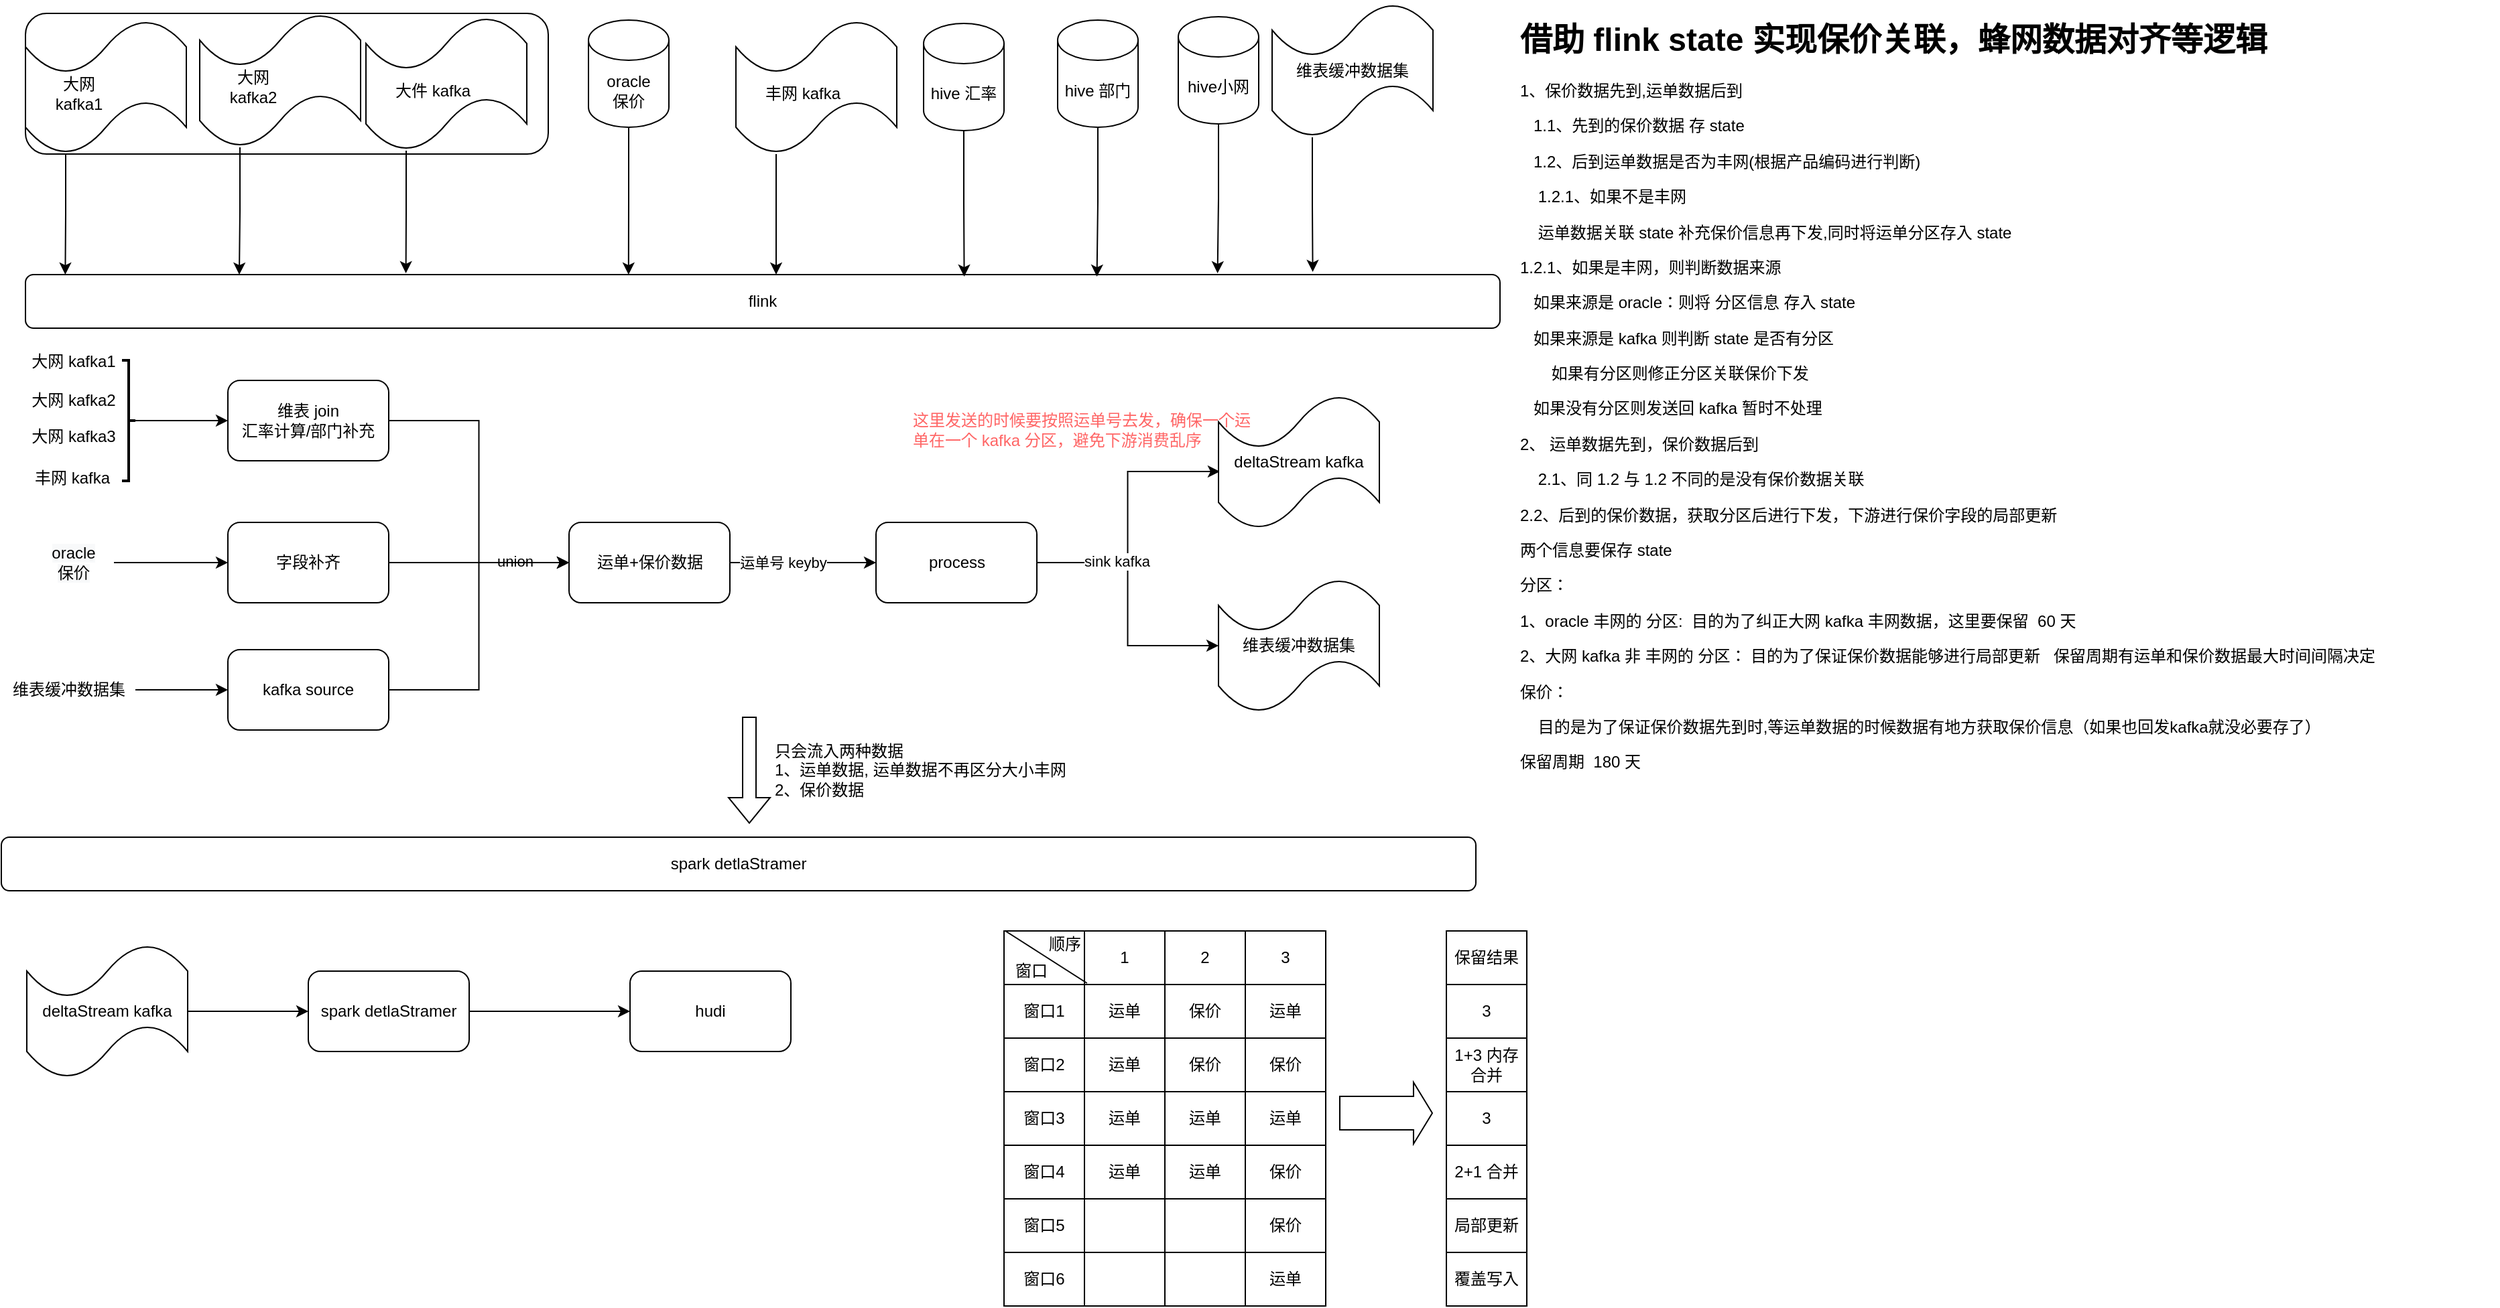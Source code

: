 <mxfile version="20.8.5" type="github" pages="2">
  <diagram id="anW1jSCkhRQfs5iAtSFn" name="第 2 页">
    <mxGraphModel dx="1434" dy="708" grid="1" gridSize="10" guides="1" tooltips="1" connect="1" arrows="1" fold="1" page="1" pageScale="1" pageWidth="827" pageHeight="1169" math="0" shadow="0">
      <root>
        <mxCell id="0" />
        <mxCell id="1" parent="0" />
        <mxCell id="5mL_y8emDGa73KxQi9rs-11" value="" style="rounded=1;whiteSpace=wrap;html=1;" parent="1" vertex="1">
          <mxGeometry x="40" y="35" width="390" height="105" as="geometry" />
        </mxCell>
        <mxCell id="5mL_y8emDGa73KxQi9rs-38" style="edgeStyle=orthogonalEdgeStyle;rounded=0;orthogonalLoop=1;jettySize=auto;html=1;exitX=0.25;exitY=1;exitDx=0;exitDy=0;exitPerimeter=0;entryX=0.027;entryY=0;entryDx=0;entryDy=0;entryPerimeter=0;" parent="1" source="5mL_y8emDGa73KxQi9rs-5" target="5mL_y8emDGa73KxQi9rs-12" edge="1">
          <mxGeometry relative="1" as="geometry" />
        </mxCell>
        <mxCell id="5mL_y8emDGa73KxQi9rs-5" value="&lt;span style=&quot;color: rgba(0 , 0 , 0 , 0) ; font-family: monospace ; font-size: 0px&quot;&gt;%3CmxGraphModel%3E%3Croot%3E%3CmxCell%20id%3D%220%22%2F%3E%3CmxCell%20id%3D%221%22%20parent%3D%220%22%2F%3E%3CmxCell%20id%3D%222%22%20value%3D%22%22%20style%3D%22shape%3Dtape%3BwhiteSpace%3Dwrap%3Bhtml%3D1%3B%22%20vertex%3D%221%22%20parent%3D%221%22%3E%3CmxGeometry%20x%3D%22360%22%20y%3D%2240%22%20width%3D%22120%22%20height%3D%22100%22%20as%3D%22geometry%22%2F%3E%3C%2FmxCell%3E%3C%2Froot%3E%3C%2FmxGraphModel%3E&lt;/span&gt;" style="shape=tape;whiteSpace=wrap;html=1;" parent="1" vertex="1">
          <mxGeometry x="40" y="40" width="120" height="100" as="geometry" />
        </mxCell>
        <mxCell id="5mL_y8emDGa73KxQi9rs-39" style="edgeStyle=orthogonalEdgeStyle;rounded=0;orthogonalLoop=1;jettySize=auto;html=1;exitX=0.25;exitY=1;exitDx=0;exitDy=0;exitPerimeter=0;entryX=0.145;entryY=0;entryDx=0;entryDy=0;entryPerimeter=0;" parent="1" source="5mL_y8emDGa73KxQi9rs-6" target="5mL_y8emDGa73KxQi9rs-12" edge="1">
          <mxGeometry relative="1" as="geometry" />
        </mxCell>
        <mxCell id="5mL_y8emDGa73KxQi9rs-6" value="" style="shape=tape;whiteSpace=wrap;html=1;" parent="1" vertex="1">
          <mxGeometry x="170" y="35" width="120" height="100" as="geometry" />
        </mxCell>
        <mxCell id="5mL_y8emDGa73KxQi9rs-40" style="edgeStyle=orthogonalEdgeStyle;rounded=0;orthogonalLoop=1;jettySize=auto;html=1;exitX=0.25;exitY=1;exitDx=0;exitDy=0;exitPerimeter=0;entryX=0.258;entryY=-0.025;entryDx=0;entryDy=0;entryPerimeter=0;" parent="1" source="5mL_y8emDGa73KxQi9rs-7" target="5mL_y8emDGa73KxQi9rs-12" edge="1">
          <mxGeometry relative="1" as="geometry" />
        </mxCell>
        <mxCell id="5mL_y8emDGa73KxQi9rs-7" value="" style="shape=tape;whiteSpace=wrap;html=1;" parent="1" vertex="1">
          <mxGeometry x="294" y="37.5" width="120" height="100" as="geometry" />
        </mxCell>
        <mxCell id="5mL_y8emDGa73KxQi9rs-41" style="edgeStyle=orthogonalEdgeStyle;rounded=0;orthogonalLoop=1;jettySize=auto;html=1;exitX=0.5;exitY=1;exitDx=0;exitDy=0;exitPerimeter=0;entryX=0.409;entryY=0;entryDx=0;entryDy=0;entryPerimeter=0;" parent="1" source="5mL_y8emDGa73KxQi9rs-8" target="5mL_y8emDGa73KxQi9rs-12" edge="1">
          <mxGeometry relative="1" as="geometry" />
        </mxCell>
        <mxCell id="5mL_y8emDGa73KxQi9rs-8" value="oracle&lt;br&gt;保价" style="shape=cylinder3;whiteSpace=wrap;html=1;boundedLbl=1;backgroundOutline=1;size=15;" parent="1" vertex="1">
          <mxGeometry x="460" y="40" width="60" height="80" as="geometry" />
        </mxCell>
        <mxCell id="5mL_y8emDGa73KxQi9rs-42" style="edgeStyle=orthogonalEdgeStyle;rounded=0;orthogonalLoop=1;jettySize=auto;html=1;exitX=0.25;exitY=1;exitDx=0;exitDy=0;exitPerimeter=0;" parent="1" source="5mL_y8emDGa73KxQi9rs-9" edge="1">
          <mxGeometry relative="1" as="geometry">
            <mxPoint x="600" y="230" as="targetPoint" />
          </mxGeometry>
        </mxCell>
        <mxCell id="5mL_y8emDGa73KxQi9rs-9" value="" style="shape=tape;whiteSpace=wrap;html=1;" parent="1" vertex="1">
          <mxGeometry x="570" y="40" width="120" height="100" as="geometry" />
        </mxCell>
        <mxCell id="5mL_y8emDGa73KxQi9rs-12" value="flink" style="rounded=1;whiteSpace=wrap;html=1;" parent="1" vertex="1">
          <mxGeometry x="40" y="230" width="1100" height="40" as="geometry" />
        </mxCell>
        <mxCell id="5mL_y8emDGa73KxQi9rs-20" value="大网 kafka1" style="text;html=1;strokeColor=none;fillColor=none;align=center;verticalAlign=middle;whiteSpace=wrap;rounded=0;" parent="1" vertex="1">
          <mxGeometry x="50" y="80" width="60" height="30" as="geometry" />
        </mxCell>
        <mxCell id="5mL_y8emDGa73KxQi9rs-21" value="大网 kafka2" style="text;html=1;strokeColor=none;fillColor=none;align=center;verticalAlign=middle;whiteSpace=wrap;rounded=0;" parent="1" vertex="1">
          <mxGeometry x="180" y="75" width="60" height="30" as="geometry" />
        </mxCell>
        <mxCell id="5mL_y8emDGa73KxQi9rs-22" value="大件 kafka" style="text;html=1;strokeColor=none;fillColor=none;align=center;verticalAlign=middle;whiteSpace=wrap;rounded=0;" parent="1" vertex="1">
          <mxGeometry x="314" y="77.5" width="60" height="30" as="geometry" />
        </mxCell>
        <mxCell id="5mL_y8emDGa73KxQi9rs-23" value="丰网 kafka" style="text;html=1;strokeColor=none;fillColor=none;align=center;verticalAlign=middle;whiteSpace=wrap;rounded=0;" parent="1" vertex="1">
          <mxGeometry x="590" y="80" width="60" height="30" as="geometry" />
        </mxCell>
        <mxCell id="5mL_y8emDGa73KxQi9rs-43" style="edgeStyle=orthogonalEdgeStyle;rounded=0;orthogonalLoop=1;jettySize=auto;html=1;exitX=0.5;exitY=1;exitDx=0;exitDy=0;exitPerimeter=0;entryX=0.673;entryY=-0.025;entryDx=0;entryDy=0;entryPerimeter=0;" parent="1" source="5mL_y8emDGa73KxQi9rs-24" edge="1">
          <mxGeometry relative="1" as="geometry">
            <mxPoint x="740.3" y="231.5" as="targetPoint" />
          </mxGeometry>
        </mxCell>
        <mxCell id="5mL_y8emDGa73KxQi9rs-24" value="hive 汇率" style="shape=cylinder3;whiteSpace=wrap;html=1;boundedLbl=1;backgroundOutline=1;size=15;" parent="1" vertex="1">
          <mxGeometry x="710" y="42.5" width="60" height="80" as="geometry" />
        </mxCell>
        <mxCell id="5mL_y8emDGa73KxQi9rs-44" style="edgeStyle=orthogonalEdgeStyle;rounded=0;orthogonalLoop=1;jettySize=auto;html=1;exitX=0.5;exitY=1;exitDx=0;exitDy=0;exitPerimeter=0;entryX=0.763;entryY=-0.025;entryDx=0;entryDy=0;entryPerimeter=0;" parent="1" source="5mL_y8emDGa73KxQi9rs-27" edge="1">
          <mxGeometry relative="1" as="geometry">
            <mxPoint x="839.3" y="231.5" as="targetPoint" />
          </mxGeometry>
        </mxCell>
        <mxCell id="5mL_y8emDGa73KxQi9rs-27" value="hive 部门" style="shape=cylinder3;whiteSpace=wrap;html=1;boundedLbl=1;backgroundOutline=1;size=15;" parent="1" vertex="1">
          <mxGeometry x="810" y="40" width="60" height="80" as="geometry" />
        </mxCell>
        <mxCell id="5mL_y8emDGa73KxQi9rs-45" style="edgeStyle=orthogonalEdgeStyle;rounded=0;orthogonalLoop=1;jettySize=auto;html=1;exitX=0.25;exitY=1;exitDx=0;exitDy=0;exitPerimeter=0;entryX=0.873;entryY=-0.05;entryDx=0;entryDy=0;entryPerimeter=0;" parent="1" source="5mL_y8emDGa73KxQi9rs-37" target="5mL_y8emDGa73KxQi9rs-12" edge="1">
          <mxGeometry relative="1" as="geometry">
            <mxPoint x="999.2" y="225" as="targetPoint" />
            <Array as="points" />
          </mxGeometry>
        </mxCell>
        <mxCell id="5mL_y8emDGa73KxQi9rs-37" value="维表缓冲数据集" style="shape=tape;whiteSpace=wrap;html=1;" parent="1" vertex="1">
          <mxGeometry x="970" y="27.5" width="120" height="100" as="geometry" />
        </mxCell>
        <mxCell id="5mL_y8emDGa73KxQi9rs-59" style="edgeStyle=orthogonalEdgeStyle;rounded=0;orthogonalLoop=1;jettySize=auto;html=1;exitX=1;exitY=0.5;exitDx=0;exitDy=0;entryX=0;entryY=0.5;entryDx=0;entryDy=0;" parent="1" source="5mL_y8emDGa73KxQi9rs-46" target="5mL_y8emDGa73KxQi9rs-57" edge="1">
          <mxGeometry relative="1" as="geometry">
            <mxPoint x="461" y="390" as="targetPoint" />
          </mxGeometry>
        </mxCell>
        <mxCell id="5mL_y8emDGa73KxQi9rs-46" value="维表 join&lt;br&gt;汇率计算/部门补充" style="rounded=1;whiteSpace=wrap;html=1;" parent="1" vertex="1">
          <mxGeometry x="191" y="309" width="120" height="60" as="geometry" />
        </mxCell>
        <mxCell id="5mL_y8emDGa73KxQi9rs-53" style="edgeStyle=orthogonalEdgeStyle;rounded=0;orthogonalLoop=1;jettySize=auto;html=1;exitX=0;exitY=0.5;exitDx=0;exitDy=0;exitPerimeter=0;" parent="1" source="5mL_y8emDGa73KxQi9rs-47" target="5mL_y8emDGa73KxQi9rs-46" edge="1">
          <mxGeometry relative="1" as="geometry" />
        </mxCell>
        <mxCell id="5mL_y8emDGa73KxQi9rs-47" value="" style="strokeWidth=2;html=1;shape=mxgraph.flowchart.annotation_2;align=left;labelPosition=right;pointerEvents=1;rotation=-180;" parent="1" vertex="1">
          <mxGeometry x="112" y="294" width="10" height="90" as="geometry" />
        </mxCell>
        <mxCell id="5mL_y8emDGa73KxQi9rs-48" value="大网 kafka1" style="text;html=1;strokeColor=none;fillColor=none;align=center;verticalAlign=middle;whiteSpace=wrap;rounded=0;" parent="1" vertex="1">
          <mxGeometry x="41" y="280" width="70" height="30" as="geometry" />
        </mxCell>
        <mxCell id="5mL_y8emDGa73KxQi9rs-50" value="大网 kafka2" style="text;html=1;strokeColor=none;fillColor=none;align=center;verticalAlign=middle;whiteSpace=wrap;rounded=0;" parent="1" vertex="1">
          <mxGeometry x="41" y="309" width="70" height="30" as="geometry" />
        </mxCell>
        <mxCell id="5mL_y8emDGa73KxQi9rs-51" value="大网 kafka3" style="text;html=1;strokeColor=none;fillColor=none;align=center;verticalAlign=middle;whiteSpace=wrap;rounded=0;" parent="1" vertex="1">
          <mxGeometry x="41" y="336" width="70" height="30" as="geometry" />
        </mxCell>
        <mxCell id="5mL_y8emDGa73KxQi9rs-52" value="丰网 kafka" style="text;html=1;strokeColor=none;fillColor=none;align=center;verticalAlign=middle;whiteSpace=wrap;rounded=0;" parent="1" vertex="1">
          <mxGeometry x="40" y="367" width="70" height="30" as="geometry" />
        </mxCell>
        <mxCell id="5mL_y8emDGa73KxQi9rs-56" style="edgeStyle=orthogonalEdgeStyle;rounded=0;orthogonalLoop=1;jettySize=auto;html=1;exitX=1;exitY=0.5;exitDx=0;exitDy=0;" parent="1" source="5mL_y8emDGa73KxQi9rs-54" target="5mL_y8emDGa73KxQi9rs-55" edge="1">
          <mxGeometry relative="1" as="geometry" />
        </mxCell>
        <mxCell id="5mL_y8emDGa73KxQi9rs-54" value="&#xa;&#xa;&lt;span style=&quot;color: rgb(0, 0, 0); font-family: helvetica; font-size: 12px; font-style: normal; font-weight: 400; letter-spacing: normal; text-align: center; text-indent: 0px; text-transform: none; word-spacing: 0px; background-color: rgb(248, 249, 250); display: inline; float: none;&quot;&gt;oracle&lt;/span&gt;&lt;br style=&quot;color: rgb(0, 0, 0); font-family: helvetica; font-size: 12px; font-style: normal; font-weight: 400; letter-spacing: normal; text-align: center; text-indent: 0px; text-transform: none; word-spacing: 0px; background-color: rgb(248, 249, 250);&quot;&gt;&lt;span style=&quot;color: rgb(0, 0, 0); font-family: helvetica; font-size: 12px; font-style: normal; font-weight: 400; letter-spacing: normal; text-align: center; text-indent: 0px; text-transform: none; word-spacing: 0px; background-color: rgb(248, 249, 250); display: inline; float: none;&quot;&gt;保价&lt;/span&gt;&#xa;&#xa;" style="text;html=1;strokeColor=none;fillColor=none;align=center;verticalAlign=middle;whiteSpace=wrap;rounded=0;" parent="1" vertex="1">
          <mxGeometry x="46" y="430" width="60" height="30" as="geometry" />
        </mxCell>
        <mxCell id="5mL_y8emDGa73KxQi9rs-58" style="edgeStyle=orthogonalEdgeStyle;rounded=0;orthogonalLoop=1;jettySize=auto;html=1;exitX=1;exitY=0.5;exitDx=0;exitDy=0;" parent="1" source="5mL_y8emDGa73KxQi9rs-55" target="5mL_y8emDGa73KxQi9rs-57" edge="1">
          <mxGeometry relative="1" as="geometry" />
        </mxCell>
        <mxCell id="5mL_y8emDGa73KxQi9rs-60" value="union" style="edgeLabel;html=1;align=center;verticalAlign=middle;resizable=0;points=[];" parent="5mL_y8emDGa73KxQi9rs-58" vertex="1" connectable="0">
          <mxGeometry x="0.39" y="1" relative="1" as="geometry">
            <mxPoint as="offset" />
          </mxGeometry>
        </mxCell>
        <mxCell id="5mL_y8emDGa73KxQi9rs-55" value="字段补齐" style="rounded=1;whiteSpace=wrap;html=1;" parent="1" vertex="1">
          <mxGeometry x="191" y="415" width="120" height="60" as="geometry" />
        </mxCell>
        <mxCell id="5mL_y8emDGa73KxQi9rs-62" style="edgeStyle=orthogonalEdgeStyle;rounded=0;orthogonalLoop=1;jettySize=auto;html=1;exitX=1;exitY=0.5;exitDx=0;exitDy=0;" parent="1" source="5mL_y8emDGa73KxQi9rs-57" target="5mL_y8emDGa73KxQi9rs-61" edge="1">
          <mxGeometry relative="1" as="geometry" />
        </mxCell>
        <mxCell id="5mL_y8emDGa73KxQi9rs-63" value="运单号 keyby" style="edgeLabel;html=1;align=center;verticalAlign=middle;resizable=0;points=[];" parent="5mL_y8emDGa73KxQi9rs-62" vertex="1" connectable="0">
          <mxGeometry x="-0.284" relative="1" as="geometry">
            <mxPoint as="offset" />
          </mxGeometry>
        </mxCell>
        <mxCell id="5mL_y8emDGa73KxQi9rs-57" value="运单+保价数据" style="rounded=1;whiteSpace=wrap;html=1;" parent="1" vertex="1">
          <mxGeometry x="445.5" y="415" width="120" height="60" as="geometry" />
        </mxCell>
        <mxCell id="5mL_y8emDGa73KxQi9rs-77" style="edgeStyle=orthogonalEdgeStyle;rounded=0;orthogonalLoop=1;jettySize=auto;html=1;exitX=1;exitY=0.5;exitDx=0;exitDy=0;entryX=0.008;entryY=0.57;entryDx=0;entryDy=0;entryPerimeter=0;" parent="1" source="5mL_y8emDGa73KxQi9rs-61" target="5mL_y8emDGa73KxQi9rs-73" edge="1">
          <mxGeometry relative="1" as="geometry" />
        </mxCell>
        <mxCell id="5mL_y8emDGa73KxQi9rs-78" style="edgeStyle=orthogonalEdgeStyle;rounded=0;orthogonalLoop=1;jettySize=auto;html=1;exitX=1;exitY=0.5;exitDx=0;exitDy=0;entryX=0;entryY=0.5;entryDx=0;entryDy=0;entryPerimeter=0;" parent="1" source="5mL_y8emDGa73KxQi9rs-61" target="5mL_y8emDGa73KxQi9rs-74" edge="1">
          <mxGeometry relative="1" as="geometry" />
        </mxCell>
        <mxCell id="5mL_y8emDGa73KxQi9rs-79" value="sink kafka" style="edgeLabel;html=1;align=center;verticalAlign=middle;resizable=0;points=[];" parent="5mL_y8emDGa73KxQi9rs-78" vertex="1" connectable="0">
          <mxGeometry x="-0.408" y="1" relative="1" as="geometry">
            <mxPoint x="1" as="offset" />
          </mxGeometry>
        </mxCell>
        <mxCell id="5mL_y8emDGa73KxQi9rs-61" value="process" style="rounded=1;whiteSpace=wrap;html=1;" parent="1" vertex="1">
          <mxGeometry x="674.5" y="415" width="120" height="60" as="geometry" />
        </mxCell>
        <mxCell id="5mL_y8emDGa73KxQi9rs-67" style="edgeStyle=orthogonalEdgeStyle;rounded=0;orthogonalLoop=1;jettySize=auto;html=1;" parent="1" source="5mL_y8emDGa73KxQi9rs-64" target="5mL_y8emDGa73KxQi9rs-66" edge="1">
          <mxGeometry relative="1" as="geometry" />
        </mxCell>
        <mxCell id="5mL_y8emDGa73KxQi9rs-64" value="&lt;span&gt;维表缓冲数据集&lt;/span&gt;" style="text;html=1;align=center;verticalAlign=middle;resizable=0;points=[];autosize=1;strokeColor=none;fillColor=none;" parent="1" vertex="1">
          <mxGeometry x="22" y="530" width="100" height="20" as="geometry" />
        </mxCell>
        <mxCell id="5mL_y8emDGa73KxQi9rs-68" style="edgeStyle=orthogonalEdgeStyle;rounded=0;orthogonalLoop=1;jettySize=auto;html=1;exitX=1;exitY=0.5;exitDx=0;exitDy=0;entryX=0;entryY=0.5;entryDx=0;entryDy=0;" parent="1" source="5mL_y8emDGa73KxQi9rs-66" target="5mL_y8emDGa73KxQi9rs-57" edge="1">
          <mxGeometry relative="1" as="geometry" />
        </mxCell>
        <mxCell id="5mL_y8emDGa73KxQi9rs-66" value="kafka source" style="rounded=1;whiteSpace=wrap;html=1;" parent="1" vertex="1">
          <mxGeometry x="191" y="510" width="120" height="60" as="geometry" />
        </mxCell>
        <mxCell id="5mL_y8emDGa73KxQi9rs-73" value="deltaStream kafka" style="shape=tape;whiteSpace=wrap;html=1;" parent="1" vertex="1">
          <mxGeometry x="930" y="320" width="120" height="100" as="geometry" />
        </mxCell>
        <mxCell id="5mL_y8emDGa73KxQi9rs-74" value="&lt;span&gt;维表缓冲数据集&lt;/span&gt;" style="shape=tape;whiteSpace=wrap;html=1;" parent="1" vertex="1">
          <mxGeometry x="930" y="457" width="120" height="100" as="geometry" />
        </mxCell>
        <mxCell id="5mL_y8emDGa73KxQi9rs-76" value="&lt;h1&gt;借助 flink state 实现保价关联，蜂网数据对齐等逻辑&lt;/h1&gt;&lt;p&gt;1、保价数据先到,运单数据后到&lt;/p&gt;&lt;p&gt;&amp;nbsp; &amp;nbsp;1.1、先到的保价数据 存 state&lt;/p&gt;&lt;p&gt;&amp;nbsp; &amp;nbsp;1.2、后到运单数据是否为丰网(根据产品编码进行判断)&lt;/p&gt;&lt;p&gt;&lt;span&gt; &lt;/span&gt;&amp;nbsp; &amp;nbsp; 1.2.1、如果不是丰网&lt;/p&gt;&lt;p&gt;&lt;span&gt;  &lt;/span&gt;&amp;nbsp; &amp;nbsp; 运单数据关联 state 补充保价信息再下发,同时将运单分区存入 state&lt;/p&gt;&lt;p&gt;&lt;span&gt;  &lt;/span&gt;1.2.1、如果是丰网，则判断数据来源&lt;/p&gt;&lt;p&gt;&lt;span&gt;  &lt;/span&gt;&amp;nbsp; &amp;nbsp;如果来源是 oracle：则将 分区信息 存入 state&amp;nbsp;&lt;/p&gt;&lt;p&gt;&lt;span&gt;  &lt;/span&gt;&amp;nbsp; &amp;nbsp;如果来源是 kafka 则判断 state 是否有分区&lt;/p&gt;&lt;p&gt;&lt;span&gt;  &lt;/span&gt;&amp;nbsp; &amp;nbsp; &amp;nbsp; &amp;nbsp;如果有分区则修正分区关联保价下发&lt;/p&gt;&lt;p&gt;&lt;span&gt;   &lt;/span&gt;&amp;nbsp; &amp;nbsp;如果没有分区则发送回 kafka 暂时不处理&lt;/p&gt;&lt;p&gt;2、&lt;span&gt; &lt;/span&gt;运单数据先到，保价数据后到&lt;/p&gt;&lt;p&gt;&amp;nbsp; &amp;nbsp; 2.1、同 1.2 与 1.2 不同的是没有保价数据关联&lt;/p&gt;&lt;p&gt;&lt;span&gt; &lt;/span&gt;2.2、后到的保价数据，获取分区后进行下发，下游进行保价字段的局部更新&lt;/p&gt;&lt;p&gt;&lt;span&gt; &lt;/span&gt;&lt;/p&gt;&lt;p&gt;两个信息要保存 state&lt;/p&gt;&lt;p&gt;分区：&lt;/p&gt;&lt;p&gt;&lt;span&gt; &lt;/span&gt;1、oracle 丰网的 分区:&amp;nbsp; 目的为了纠正大网 kafka 丰网数据，这里要保留&amp;nbsp; 60 天&lt;/p&gt;&lt;p&gt;&lt;span&gt; &lt;/span&gt;2、大网 kafka 非 丰网的 分区： 目的为了保证保价数据能够进行局部更新&amp;nbsp; &amp;nbsp;保留周期有运单和保价数据最大时间间隔决定&lt;span&gt; &lt;/span&gt;&lt;/p&gt;&lt;p&gt;保价：&lt;/p&gt;&lt;p&gt;&amp;nbsp; &amp;nbsp; 目的是为了保证保价数据先到时,等运单数据的时候数据有地方获取保价信息（如果也回发kafka就没必要存了）&lt;/p&gt;&lt;p&gt;&lt;span&gt; &lt;/span&gt;保留周期&amp;nbsp; 180 天&lt;/p&gt;&lt;p&gt;&lt;span&gt; &lt;/span&gt;&lt;/p&gt;" style="text;html=1;strokeColor=none;fillColor=none;spacing=5;spacingTop=-20;whiteSpace=wrap;overflow=hidden;rounded=0;" parent="1" vertex="1">
          <mxGeometry x="1150" y="35" width="735" height="600" as="geometry" />
        </mxCell>
        <mxCell id="5mL_y8emDGa73KxQi9rs-80" value="" style="shape=flexArrow;endArrow=classic;html=1;rounded=0;" parent="1" edge="1">
          <mxGeometry width="50" height="50" relative="1" as="geometry">
            <mxPoint x="580" y="560" as="sourcePoint" />
            <mxPoint x="580" y="640" as="targetPoint" />
          </mxGeometry>
        </mxCell>
        <mxCell id="5mL_y8emDGa73KxQi9rs-88" style="edgeStyle=orthogonalEdgeStyle;rounded=0;orthogonalLoop=1;jettySize=auto;html=1;exitX=1;exitY=0.5;exitDx=0;exitDy=0;exitPerimeter=0;fontColor=#FF6666;" parent="1" source="5mL_y8emDGa73KxQi9rs-81" target="5mL_y8emDGa73KxQi9rs-87" edge="1">
          <mxGeometry relative="1" as="geometry" />
        </mxCell>
        <mxCell id="5mL_y8emDGa73KxQi9rs-81" value="deltaStream kafka" style="shape=tape;whiteSpace=wrap;html=1;" parent="1" vertex="1">
          <mxGeometry x="41" y="730" width="120" height="100" as="geometry" />
        </mxCell>
        <mxCell id="5mL_y8emDGa73KxQi9rs-82" value="只会流入两种数据&lt;br&gt;&lt;div&gt;&lt;span&gt;1、运单数据, 运单数据不再区分大小丰网&lt;/span&gt;&lt;/div&gt;2、保价数据" style="text;html=1;strokeColor=none;fillColor=none;align=left;verticalAlign=middle;whiteSpace=wrap;rounded=0;" parent="1" vertex="1">
          <mxGeometry x="597" y="570" width="230" height="60" as="geometry" />
        </mxCell>
        <mxCell id="5mL_y8emDGa73KxQi9rs-83" style="edgeStyle=orthogonalEdgeStyle;rounded=0;orthogonalLoop=1;jettySize=auto;html=1;exitX=0.5;exitY=1;exitDx=0;exitDy=0;exitPerimeter=0;entryX=0.763;entryY=-0.025;entryDx=0;entryDy=0;entryPerimeter=0;" parent="1" source="5mL_y8emDGa73KxQi9rs-84" edge="1">
          <mxGeometry relative="1" as="geometry">
            <mxPoint x="929.3" y="229" as="targetPoint" />
          </mxGeometry>
        </mxCell>
        <mxCell id="5mL_y8emDGa73KxQi9rs-84" value="hive小网" style="shape=cylinder3;whiteSpace=wrap;html=1;boundedLbl=1;backgroundOutline=1;size=15;" parent="1" vertex="1">
          <mxGeometry x="900" y="37.5" width="60" height="80" as="geometry" />
        </mxCell>
        <mxCell id="5mL_y8emDGa73KxQi9rs-85" value="spark detlaStramer" style="rounded=1;whiteSpace=wrap;html=1;" parent="1" vertex="1">
          <mxGeometry x="22" y="650" width="1100" height="40" as="geometry" />
        </mxCell>
        <mxCell id="5mL_y8emDGa73KxQi9rs-86" value="这里发送的时候要按照运单号去发，确保一个运单在一个 kafka 分区，避免下游消费乱序" style="text;html=1;strokeColor=none;fillColor=none;align=left;verticalAlign=middle;whiteSpace=wrap;rounded=0;fontColor=#FF6666;" parent="1" vertex="1">
          <mxGeometry x="700" y="330" width="260" height="31" as="geometry" />
        </mxCell>
        <mxCell id="5mL_y8emDGa73KxQi9rs-90" style="edgeStyle=orthogonalEdgeStyle;rounded=0;orthogonalLoop=1;jettySize=auto;html=1;exitX=1;exitY=0.5;exitDx=0;exitDy=0;entryX=0;entryY=0.5;entryDx=0;entryDy=0;fontColor=#000000;" parent="1" source="5mL_y8emDGa73KxQi9rs-87" target="5mL_y8emDGa73KxQi9rs-89" edge="1">
          <mxGeometry relative="1" as="geometry" />
        </mxCell>
        <mxCell id="5mL_y8emDGa73KxQi9rs-87" value="&lt;span style=&quot;color: rgb(0 , 0 , 0)&quot;&gt;spark detlaStramer&lt;/span&gt;" style="rounded=1;whiteSpace=wrap;html=1;fontColor=#FF6666;" parent="1" vertex="1">
          <mxGeometry x="251" y="750" width="120" height="60" as="geometry" />
        </mxCell>
        <mxCell id="5mL_y8emDGa73KxQi9rs-89" value="hudi" style="rounded=1;whiteSpace=wrap;html=1;fontColor=#000000;" parent="1" vertex="1">
          <mxGeometry x="491" y="750" width="120" height="60" as="geometry" />
        </mxCell>
        <mxCell id="5mL_y8emDGa73KxQi9rs-93" value="" style="shape=table;html=1;whiteSpace=wrap;startSize=0;container=1;collapsible=0;childLayout=tableLayout;fontColor=#000000;" parent="1" vertex="1">
          <mxGeometry x="770" y="720" width="240" height="280" as="geometry" />
        </mxCell>
        <mxCell id="5mL_y8emDGa73KxQi9rs-123" style="shape=tableRow;horizontal=0;startSize=0;swimlaneHead=0;swimlaneBody=0;top=0;left=0;bottom=0;right=0;collapsible=0;dropTarget=0;fillColor=none;points=[[0,0.5],[1,0.5]];portConstraint=eastwest;fontColor=#000000;" parent="5mL_y8emDGa73KxQi9rs-93" vertex="1">
          <mxGeometry width="240" height="40" as="geometry" />
        </mxCell>
        <mxCell id="5mL_y8emDGa73KxQi9rs-124" style="shape=partialRectangle;html=1;whiteSpace=wrap;connectable=0;fillColor=none;top=0;left=0;bottom=0;right=0;overflow=hidden;fontColor=#000000;" parent="5mL_y8emDGa73KxQi9rs-123" vertex="1">
          <mxGeometry width="60" height="40" as="geometry">
            <mxRectangle width="60" height="40" as="alternateBounds" />
          </mxGeometry>
        </mxCell>
        <mxCell id="5mL_y8emDGa73KxQi9rs-125" value="1" style="shape=partialRectangle;html=1;whiteSpace=wrap;connectable=0;fillColor=none;top=0;left=0;bottom=0;right=0;overflow=hidden;fontColor=#000000;" parent="5mL_y8emDGa73KxQi9rs-123" vertex="1">
          <mxGeometry x="60" width="60" height="40" as="geometry">
            <mxRectangle width="60" height="40" as="alternateBounds" />
          </mxGeometry>
        </mxCell>
        <mxCell id="5mL_y8emDGa73KxQi9rs-126" value="2" style="shape=partialRectangle;html=1;whiteSpace=wrap;connectable=0;fillColor=none;top=0;left=0;bottom=0;right=0;overflow=hidden;fontColor=#000000;" parent="5mL_y8emDGa73KxQi9rs-123" vertex="1">
          <mxGeometry x="120" width="60" height="40" as="geometry">
            <mxRectangle width="60" height="40" as="alternateBounds" />
          </mxGeometry>
        </mxCell>
        <mxCell id="5mL_y8emDGa73KxQi9rs-127" value="3" style="shape=partialRectangle;html=1;whiteSpace=wrap;connectable=0;fillColor=none;top=0;left=0;bottom=0;right=0;overflow=hidden;fontColor=#000000;" parent="5mL_y8emDGa73KxQi9rs-123" vertex="1">
          <mxGeometry x="180" width="60" height="40" as="geometry">
            <mxRectangle width="60" height="40" as="alternateBounds" />
          </mxGeometry>
        </mxCell>
        <mxCell id="5mL_y8emDGa73KxQi9rs-94" value="" style="shape=tableRow;horizontal=0;startSize=0;swimlaneHead=0;swimlaneBody=0;top=0;left=0;bottom=0;right=0;collapsible=0;dropTarget=0;fillColor=none;points=[[0,0.5],[1,0.5]];portConstraint=eastwest;fontColor=#000000;" parent="5mL_y8emDGa73KxQi9rs-93" vertex="1">
          <mxGeometry y="40" width="240" height="40" as="geometry" />
        </mxCell>
        <mxCell id="5mL_y8emDGa73KxQi9rs-115" value="窗口1" style="shape=partialRectangle;html=1;whiteSpace=wrap;connectable=0;fillColor=none;top=0;left=0;bottom=0;right=0;overflow=hidden;fontColor=#000000;" parent="5mL_y8emDGa73KxQi9rs-94" vertex="1">
          <mxGeometry width="60" height="40" as="geometry">
            <mxRectangle width="60" height="40" as="alternateBounds" />
          </mxGeometry>
        </mxCell>
        <mxCell id="5mL_y8emDGa73KxQi9rs-95" value="运单" style="shape=partialRectangle;html=1;whiteSpace=wrap;connectable=0;fillColor=none;top=0;left=0;bottom=0;right=0;overflow=hidden;fontColor=#000000;" parent="5mL_y8emDGa73KxQi9rs-94" vertex="1">
          <mxGeometry x="60" width="60" height="40" as="geometry">
            <mxRectangle width="60" height="40" as="alternateBounds" />
          </mxGeometry>
        </mxCell>
        <mxCell id="5mL_y8emDGa73KxQi9rs-96" value="保价" style="shape=partialRectangle;html=1;whiteSpace=wrap;connectable=0;fillColor=none;top=0;left=0;bottom=0;right=0;overflow=hidden;fontColor=#000000;" parent="5mL_y8emDGa73KxQi9rs-94" vertex="1">
          <mxGeometry x="120" width="60" height="40" as="geometry">
            <mxRectangle width="60" height="40" as="alternateBounds" />
          </mxGeometry>
        </mxCell>
        <mxCell id="5mL_y8emDGa73KxQi9rs-97" value="运单" style="shape=partialRectangle;html=1;whiteSpace=wrap;connectable=0;fillColor=none;top=0;left=0;bottom=0;right=0;overflow=hidden;fontColor=#000000;" parent="5mL_y8emDGa73KxQi9rs-94" vertex="1">
          <mxGeometry x="180" width="60" height="40" as="geometry">
            <mxRectangle width="60" height="40" as="alternateBounds" />
          </mxGeometry>
        </mxCell>
        <mxCell id="5mL_y8emDGa73KxQi9rs-98" value="" style="shape=tableRow;horizontal=0;startSize=0;swimlaneHead=0;swimlaneBody=0;top=0;left=0;bottom=0;right=0;collapsible=0;dropTarget=0;fillColor=none;points=[[0,0.5],[1,0.5]];portConstraint=eastwest;fontColor=#000000;" parent="5mL_y8emDGa73KxQi9rs-93" vertex="1">
          <mxGeometry y="80" width="240" height="40" as="geometry" />
        </mxCell>
        <mxCell id="5mL_y8emDGa73KxQi9rs-116" value="窗口2" style="shape=partialRectangle;html=1;whiteSpace=wrap;connectable=0;fillColor=none;top=0;left=0;bottom=0;right=0;overflow=hidden;fontColor=#000000;" parent="5mL_y8emDGa73KxQi9rs-98" vertex="1">
          <mxGeometry width="60" height="40" as="geometry">
            <mxRectangle width="60" height="40" as="alternateBounds" />
          </mxGeometry>
        </mxCell>
        <mxCell id="5mL_y8emDGa73KxQi9rs-99" value="运单" style="shape=partialRectangle;html=1;whiteSpace=wrap;connectable=0;fillColor=none;top=0;left=0;bottom=0;right=0;overflow=hidden;fontColor=#000000;" parent="5mL_y8emDGa73KxQi9rs-98" vertex="1">
          <mxGeometry x="60" width="60" height="40" as="geometry">
            <mxRectangle width="60" height="40" as="alternateBounds" />
          </mxGeometry>
        </mxCell>
        <mxCell id="5mL_y8emDGa73KxQi9rs-100" value="保价" style="shape=partialRectangle;html=1;whiteSpace=wrap;connectable=0;fillColor=none;top=0;left=0;bottom=0;right=0;overflow=hidden;fontColor=#000000;" parent="5mL_y8emDGa73KxQi9rs-98" vertex="1">
          <mxGeometry x="120" width="60" height="40" as="geometry">
            <mxRectangle width="60" height="40" as="alternateBounds" />
          </mxGeometry>
        </mxCell>
        <mxCell id="5mL_y8emDGa73KxQi9rs-101" value="保价" style="shape=partialRectangle;html=1;whiteSpace=wrap;connectable=0;fillColor=none;top=0;left=0;bottom=0;right=0;overflow=hidden;fontColor=#000000;" parent="5mL_y8emDGa73KxQi9rs-98" vertex="1">
          <mxGeometry x="180" width="60" height="40" as="geometry">
            <mxRectangle width="60" height="40" as="alternateBounds" />
          </mxGeometry>
        </mxCell>
        <mxCell id="5mL_y8emDGa73KxQi9rs-102" value="" style="shape=tableRow;horizontal=0;startSize=0;swimlaneHead=0;swimlaneBody=0;top=0;left=0;bottom=0;right=0;collapsible=0;dropTarget=0;fillColor=none;points=[[0,0.5],[1,0.5]];portConstraint=eastwest;fontColor=#000000;" parent="5mL_y8emDGa73KxQi9rs-93" vertex="1">
          <mxGeometry y="120" width="240" height="40" as="geometry" />
        </mxCell>
        <mxCell id="5mL_y8emDGa73KxQi9rs-117" value="窗口3" style="shape=partialRectangle;html=1;whiteSpace=wrap;connectable=0;fillColor=none;top=0;left=0;bottom=0;right=0;overflow=hidden;fontColor=#000000;" parent="5mL_y8emDGa73KxQi9rs-102" vertex="1">
          <mxGeometry width="60" height="40" as="geometry">
            <mxRectangle width="60" height="40" as="alternateBounds" />
          </mxGeometry>
        </mxCell>
        <mxCell id="5mL_y8emDGa73KxQi9rs-103" value="运单" style="shape=partialRectangle;html=1;whiteSpace=wrap;connectable=0;fillColor=none;top=0;left=0;bottom=0;right=0;overflow=hidden;fontColor=#000000;" parent="5mL_y8emDGa73KxQi9rs-102" vertex="1">
          <mxGeometry x="60" width="60" height="40" as="geometry">
            <mxRectangle width="60" height="40" as="alternateBounds" />
          </mxGeometry>
        </mxCell>
        <mxCell id="5mL_y8emDGa73KxQi9rs-104" value="运单" style="shape=partialRectangle;html=1;whiteSpace=wrap;connectable=0;fillColor=none;top=0;left=0;bottom=0;right=0;overflow=hidden;fontColor=#000000;" parent="5mL_y8emDGa73KxQi9rs-102" vertex="1">
          <mxGeometry x="120" width="60" height="40" as="geometry">
            <mxRectangle width="60" height="40" as="alternateBounds" />
          </mxGeometry>
        </mxCell>
        <mxCell id="5mL_y8emDGa73KxQi9rs-105" value="运单" style="shape=partialRectangle;html=1;whiteSpace=wrap;connectable=0;fillColor=none;top=0;left=0;bottom=0;right=0;overflow=hidden;pointerEvents=1;fontColor=#000000;" parent="5mL_y8emDGa73KxQi9rs-102" vertex="1">
          <mxGeometry x="180" width="60" height="40" as="geometry">
            <mxRectangle width="60" height="40" as="alternateBounds" />
          </mxGeometry>
        </mxCell>
        <mxCell id="5mL_y8emDGa73KxQi9rs-118" style="shape=tableRow;horizontal=0;startSize=0;swimlaneHead=0;swimlaneBody=0;top=0;left=0;bottom=0;right=0;collapsible=0;dropTarget=0;fillColor=none;points=[[0,0.5],[1,0.5]];portConstraint=eastwest;fontColor=#000000;" parent="5mL_y8emDGa73KxQi9rs-93" vertex="1">
          <mxGeometry y="160" width="240" height="40" as="geometry" />
        </mxCell>
        <mxCell id="5mL_y8emDGa73KxQi9rs-119" value="窗口4" style="shape=partialRectangle;html=1;whiteSpace=wrap;connectable=0;fillColor=none;top=0;left=0;bottom=0;right=0;overflow=hidden;fontColor=#000000;" parent="5mL_y8emDGa73KxQi9rs-118" vertex="1">
          <mxGeometry width="60" height="40" as="geometry">
            <mxRectangle width="60" height="40" as="alternateBounds" />
          </mxGeometry>
        </mxCell>
        <mxCell id="5mL_y8emDGa73KxQi9rs-120" value="&lt;span&gt;运单&lt;/span&gt;" style="shape=partialRectangle;html=1;whiteSpace=wrap;connectable=0;fillColor=none;top=0;left=0;bottom=0;right=0;overflow=hidden;fontColor=#000000;" parent="5mL_y8emDGa73KxQi9rs-118" vertex="1">
          <mxGeometry x="60" width="60" height="40" as="geometry">
            <mxRectangle width="60" height="40" as="alternateBounds" />
          </mxGeometry>
        </mxCell>
        <mxCell id="5mL_y8emDGa73KxQi9rs-121" value="运单" style="shape=partialRectangle;html=1;whiteSpace=wrap;connectable=0;fillColor=none;top=0;left=0;bottom=0;right=0;overflow=hidden;fontColor=#000000;" parent="5mL_y8emDGa73KxQi9rs-118" vertex="1">
          <mxGeometry x="120" width="60" height="40" as="geometry">
            <mxRectangle width="60" height="40" as="alternateBounds" />
          </mxGeometry>
        </mxCell>
        <mxCell id="5mL_y8emDGa73KxQi9rs-122" value="保价" style="shape=partialRectangle;html=1;whiteSpace=wrap;connectable=0;fillColor=none;top=0;left=0;bottom=0;right=0;overflow=hidden;pointerEvents=1;fontColor=#000000;" parent="5mL_y8emDGa73KxQi9rs-118" vertex="1">
          <mxGeometry x="180" width="60" height="40" as="geometry">
            <mxRectangle width="60" height="40" as="alternateBounds" />
          </mxGeometry>
        </mxCell>
        <mxCell id="5mL_y8emDGa73KxQi9rs-132" style="shape=tableRow;horizontal=0;startSize=0;swimlaneHead=0;swimlaneBody=0;top=0;left=0;bottom=0;right=0;collapsible=0;dropTarget=0;fillColor=none;points=[[0,0.5],[1,0.5]];portConstraint=eastwest;fontColor=#000000;" parent="5mL_y8emDGa73KxQi9rs-93" vertex="1">
          <mxGeometry y="200" width="240" height="40" as="geometry" />
        </mxCell>
        <mxCell id="5mL_y8emDGa73KxQi9rs-133" value="窗口5" style="shape=partialRectangle;html=1;whiteSpace=wrap;connectable=0;fillColor=none;top=0;left=0;bottom=0;right=0;overflow=hidden;fontColor=#000000;" parent="5mL_y8emDGa73KxQi9rs-132" vertex="1">
          <mxGeometry width="60" height="40" as="geometry">
            <mxRectangle width="60" height="40" as="alternateBounds" />
          </mxGeometry>
        </mxCell>
        <mxCell id="5mL_y8emDGa73KxQi9rs-134" value="&lt;span style=&quot;color: rgba(0 , 0 , 0 , 0) ; font-family: monospace ; font-size: 0px&quot;&gt;%3CmxGraphModel%3E%3Croot%3E%3CmxCell%20id%3D%220%22%2F%3E%3CmxCell%20id%3D%221%22%20parent%3D%220%22%2F%3E%3CmxCell%20id%3D%222%22%20value%3D%22%E4%BF%9D%E4%BB%B7%22%20style%3D%22shape%3DpartialRectangle%3Bhtml%3D1%3BwhiteSpace%3Dwrap%3Bconnectable%3D0%3BfillColor%3Dnone%3Btop%3D0%3Bleft%3D0%3Bbottom%3D0%3Bright%3D0%3Boverflow%3Dhidden%3BfontColor%3D%23000000%3B%22%20vertex%3D%221%22%20parent%3D%221%22%3E%3CmxGeometry%20x%3D%22830%22%20y%3D%22920%22%20width%3D%2260%22%20height%3D%2240%22%20as%3D%22geometry%22%3E%3CmxRectangle%20width%3D%2260%22%20height%3D%2240%22%20as%3D%22alternateBounds%22%2F%3E%3C%2FmxGeometry%3E%3C%2FmxCell%3E%3C%2Froot%3E%3C%2FmxGraphModel%3E&lt;/span&gt;" style="shape=partialRectangle;html=1;whiteSpace=wrap;connectable=0;fillColor=none;top=0;left=0;bottom=0;right=0;overflow=hidden;fontColor=#000000;" parent="5mL_y8emDGa73KxQi9rs-132" vertex="1">
          <mxGeometry x="60" width="60" height="40" as="geometry">
            <mxRectangle width="60" height="40" as="alternateBounds" />
          </mxGeometry>
        </mxCell>
        <mxCell id="5mL_y8emDGa73KxQi9rs-135" value="" style="shape=partialRectangle;html=1;whiteSpace=wrap;connectable=0;fillColor=none;top=0;left=0;bottom=0;right=0;overflow=hidden;fontColor=#000000;" parent="5mL_y8emDGa73KxQi9rs-132" vertex="1">
          <mxGeometry x="120" width="60" height="40" as="geometry">
            <mxRectangle width="60" height="40" as="alternateBounds" />
          </mxGeometry>
        </mxCell>
        <mxCell id="5mL_y8emDGa73KxQi9rs-136" value="保价" style="shape=partialRectangle;html=1;whiteSpace=wrap;connectable=0;fillColor=none;top=0;left=0;bottom=0;right=0;overflow=hidden;pointerEvents=1;fontColor=#000000;" parent="5mL_y8emDGa73KxQi9rs-132" vertex="1">
          <mxGeometry x="180" width="60" height="40" as="geometry">
            <mxRectangle width="60" height="40" as="alternateBounds" />
          </mxGeometry>
        </mxCell>
        <mxCell id="5mL_y8emDGa73KxQi9rs-137" style="shape=tableRow;horizontal=0;startSize=0;swimlaneHead=0;swimlaneBody=0;top=0;left=0;bottom=0;right=0;collapsible=0;dropTarget=0;fillColor=none;points=[[0,0.5],[1,0.5]];portConstraint=eastwest;fontColor=#000000;" parent="5mL_y8emDGa73KxQi9rs-93" vertex="1">
          <mxGeometry y="240" width="240" height="40" as="geometry" />
        </mxCell>
        <mxCell id="5mL_y8emDGa73KxQi9rs-138" value="窗口6" style="shape=partialRectangle;html=1;whiteSpace=wrap;connectable=0;fillColor=none;top=0;left=0;bottom=0;right=0;overflow=hidden;fontColor=#000000;" parent="5mL_y8emDGa73KxQi9rs-137" vertex="1">
          <mxGeometry width="60" height="40" as="geometry">
            <mxRectangle width="60" height="40" as="alternateBounds" />
          </mxGeometry>
        </mxCell>
        <mxCell id="5mL_y8emDGa73KxQi9rs-139" value="" style="shape=partialRectangle;html=1;whiteSpace=wrap;connectable=0;fillColor=none;top=0;left=0;bottom=0;right=0;overflow=hidden;fontColor=#000000;" parent="5mL_y8emDGa73KxQi9rs-137" vertex="1">
          <mxGeometry x="60" width="60" height="40" as="geometry">
            <mxRectangle width="60" height="40" as="alternateBounds" />
          </mxGeometry>
        </mxCell>
        <mxCell id="5mL_y8emDGa73KxQi9rs-140" style="shape=partialRectangle;html=1;whiteSpace=wrap;connectable=0;fillColor=none;top=0;left=0;bottom=0;right=0;overflow=hidden;fontColor=#000000;" parent="5mL_y8emDGa73KxQi9rs-137" vertex="1">
          <mxGeometry x="120" width="60" height="40" as="geometry">
            <mxRectangle width="60" height="40" as="alternateBounds" />
          </mxGeometry>
        </mxCell>
        <mxCell id="5mL_y8emDGa73KxQi9rs-141" value="运单" style="shape=partialRectangle;html=1;whiteSpace=wrap;connectable=0;fillColor=none;top=0;left=0;bottom=0;right=0;overflow=hidden;pointerEvents=1;fontColor=#000000;" parent="5mL_y8emDGa73KxQi9rs-137" vertex="1">
          <mxGeometry x="180" width="60" height="40" as="geometry">
            <mxRectangle width="60" height="40" as="alternateBounds" />
          </mxGeometry>
        </mxCell>
        <mxCell id="5mL_y8emDGa73KxQi9rs-131" value="" style="endArrow=none;html=1;rounded=0;fontColor=#000000;exitX=0.004;exitY=0;exitDx=0;exitDy=0;exitPerimeter=0;entryX=0.258;entryY=-0.025;entryDx=0;entryDy=0;entryPerimeter=0;" parent="5mL_y8emDGa73KxQi9rs-93" source="5mL_y8emDGa73KxQi9rs-123" target="5mL_y8emDGa73KxQi9rs-94" edge="1">
          <mxGeometry width="50" height="50" relative="1" as="geometry">
            <mxPoint x="-80" y="50" as="sourcePoint" />
            <mxPoint x="-30" as="targetPoint" />
          </mxGeometry>
        </mxCell>
        <mxCell id="5mL_y8emDGa73KxQi9rs-129" value="窗口" style="text;html=1;align=center;verticalAlign=middle;resizable=0;points=[];autosize=1;strokeColor=none;fillColor=none;fontColor=#000000;" parent="1" vertex="1">
          <mxGeometry x="770" y="740" width="40" height="20" as="geometry" />
        </mxCell>
        <mxCell id="5mL_y8emDGa73KxQi9rs-130" value="顺序" style="text;html=1;align=center;verticalAlign=middle;resizable=0;points=[];autosize=1;strokeColor=none;fillColor=none;fontColor=#000000;" parent="1" vertex="1">
          <mxGeometry x="794.5" y="720" width="40" height="20" as="geometry" />
        </mxCell>
        <mxCell id="5mL_y8emDGa73KxQi9rs-155" value="" style="shape=table;html=1;whiteSpace=wrap;startSize=0;container=1;collapsible=0;childLayout=tableLayout;fontColor=#000000;" parent="1" vertex="1">
          <mxGeometry x="1100" y="720" width="60" height="280" as="geometry" />
        </mxCell>
        <mxCell id="5mL_y8emDGa73KxQi9rs-156" value="" style="shape=tableRow;horizontal=0;startSize=0;swimlaneHead=0;swimlaneBody=0;top=0;left=0;bottom=0;right=0;collapsible=0;dropTarget=0;fillColor=none;points=[[0,0.5],[1,0.5]];portConstraint=eastwest;fontColor=#000000;" parent="5mL_y8emDGa73KxQi9rs-155" vertex="1">
          <mxGeometry width="60" height="40" as="geometry" />
        </mxCell>
        <mxCell id="5mL_y8emDGa73KxQi9rs-157" value="保留结果" style="shape=partialRectangle;html=1;whiteSpace=wrap;connectable=0;fillColor=none;top=0;left=0;bottom=0;right=0;overflow=hidden;fontColor=#000000;" parent="5mL_y8emDGa73KxQi9rs-156" vertex="1">
          <mxGeometry width="60" height="40" as="geometry">
            <mxRectangle width="60" height="40" as="alternateBounds" />
          </mxGeometry>
        </mxCell>
        <mxCell id="5mL_y8emDGa73KxQi9rs-160" value="" style="shape=tableRow;horizontal=0;startSize=0;swimlaneHead=0;swimlaneBody=0;top=0;left=0;bottom=0;right=0;collapsible=0;dropTarget=0;fillColor=none;points=[[0,0.5],[1,0.5]];portConstraint=eastwest;fontColor=#000000;" parent="5mL_y8emDGa73KxQi9rs-155" vertex="1">
          <mxGeometry y="40" width="60" height="40" as="geometry" />
        </mxCell>
        <mxCell id="5mL_y8emDGa73KxQi9rs-161" value="3" style="shape=partialRectangle;html=1;whiteSpace=wrap;connectable=0;fillColor=none;top=0;left=0;bottom=0;right=0;overflow=hidden;fontColor=#000000;" parent="5mL_y8emDGa73KxQi9rs-160" vertex="1">
          <mxGeometry width="60" height="40" as="geometry">
            <mxRectangle width="60" height="40" as="alternateBounds" />
          </mxGeometry>
        </mxCell>
        <mxCell id="5mL_y8emDGa73KxQi9rs-164" value="" style="shape=tableRow;horizontal=0;startSize=0;swimlaneHead=0;swimlaneBody=0;top=0;left=0;bottom=0;right=0;collapsible=0;dropTarget=0;fillColor=none;points=[[0,0.5],[1,0.5]];portConstraint=eastwest;fontColor=#000000;" parent="5mL_y8emDGa73KxQi9rs-155" vertex="1">
          <mxGeometry y="80" width="60" height="40" as="geometry" />
        </mxCell>
        <mxCell id="5mL_y8emDGa73KxQi9rs-165" value="1+3 内存合并" style="shape=partialRectangle;html=1;whiteSpace=wrap;connectable=0;fillColor=none;top=0;left=0;bottom=0;right=0;overflow=hidden;fontColor=#000000;" parent="5mL_y8emDGa73KxQi9rs-164" vertex="1">
          <mxGeometry width="60" height="40" as="geometry">
            <mxRectangle width="60" height="40" as="alternateBounds" />
          </mxGeometry>
        </mxCell>
        <mxCell id="5mL_y8emDGa73KxQi9rs-171" style="shape=tableRow;horizontal=0;startSize=0;swimlaneHead=0;swimlaneBody=0;top=0;left=0;bottom=0;right=0;collapsible=0;dropTarget=0;fillColor=none;points=[[0,0.5],[1,0.5]];portConstraint=eastwest;fontColor=#000000;" parent="5mL_y8emDGa73KxQi9rs-155" vertex="1">
          <mxGeometry y="120" width="60" height="40" as="geometry" />
        </mxCell>
        <mxCell id="5mL_y8emDGa73KxQi9rs-172" value="3" style="shape=partialRectangle;html=1;whiteSpace=wrap;connectable=0;fillColor=none;top=0;left=0;bottom=0;right=0;overflow=hidden;fontColor=#000000;" parent="5mL_y8emDGa73KxQi9rs-171" vertex="1">
          <mxGeometry width="60" height="40" as="geometry">
            <mxRectangle width="60" height="40" as="alternateBounds" />
          </mxGeometry>
        </mxCell>
        <mxCell id="5mL_y8emDGa73KxQi9rs-173" style="shape=tableRow;horizontal=0;startSize=0;swimlaneHead=0;swimlaneBody=0;top=0;left=0;bottom=0;right=0;collapsible=0;dropTarget=0;fillColor=none;points=[[0,0.5],[1,0.5]];portConstraint=eastwest;fontColor=#000000;" parent="5mL_y8emDGa73KxQi9rs-155" vertex="1">
          <mxGeometry y="160" width="60" height="40" as="geometry" />
        </mxCell>
        <mxCell id="5mL_y8emDGa73KxQi9rs-174" value="2+1 合并" style="shape=partialRectangle;html=1;whiteSpace=wrap;connectable=0;fillColor=none;top=0;left=0;bottom=0;right=0;overflow=hidden;fontColor=#000000;" parent="5mL_y8emDGa73KxQi9rs-173" vertex="1">
          <mxGeometry width="60" height="40" as="geometry">
            <mxRectangle width="60" height="40" as="alternateBounds" />
          </mxGeometry>
        </mxCell>
        <mxCell id="5mL_y8emDGa73KxQi9rs-175" style="shape=tableRow;horizontal=0;startSize=0;swimlaneHead=0;swimlaneBody=0;top=0;left=0;bottom=0;right=0;collapsible=0;dropTarget=0;fillColor=none;points=[[0,0.5],[1,0.5]];portConstraint=eastwest;fontColor=#000000;" parent="5mL_y8emDGa73KxQi9rs-155" vertex="1">
          <mxGeometry y="200" width="60" height="40" as="geometry" />
        </mxCell>
        <mxCell id="5mL_y8emDGa73KxQi9rs-176" value="局部更新" style="shape=partialRectangle;html=1;whiteSpace=wrap;connectable=0;fillColor=none;top=0;left=0;bottom=0;right=0;overflow=hidden;fontColor=#000000;" parent="5mL_y8emDGa73KxQi9rs-175" vertex="1">
          <mxGeometry width="60" height="40" as="geometry">
            <mxRectangle width="60" height="40" as="alternateBounds" />
          </mxGeometry>
        </mxCell>
        <mxCell id="5mL_y8emDGa73KxQi9rs-177" style="shape=tableRow;horizontal=0;startSize=0;swimlaneHead=0;swimlaneBody=0;top=0;left=0;bottom=0;right=0;collapsible=0;dropTarget=0;fillColor=none;points=[[0,0.5],[1,0.5]];portConstraint=eastwest;fontColor=#000000;" parent="5mL_y8emDGa73KxQi9rs-155" vertex="1">
          <mxGeometry y="240" width="60" height="40" as="geometry" />
        </mxCell>
        <mxCell id="5mL_y8emDGa73KxQi9rs-178" value="覆盖写入" style="shape=partialRectangle;html=1;whiteSpace=wrap;connectable=0;fillColor=none;top=0;left=0;bottom=0;right=0;overflow=hidden;fontColor=#000000;" parent="5mL_y8emDGa73KxQi9rs-177" vertex="1">
          <mxGeometry width="60" height="40" as="geometry">
            <mxRectangle width="60" height="40" as="alternateBounds" />
          </mxGeometry>
        </mxCell>
        <mxCell id="5mL_y8emDGa73KxQi9rs-179" value="" style="shape=flexArrow;endArrow=classic;html=1;rounded=0;fontColor=#000000;width=25;endSize=4.34;" parent="1" edge="1">
          <mxGeometry width="50" height="50" relative="1" as="geometry">
            <mxPoint x="1020" y="856" as="sourcePoint" />
            <mxPoint x="1090" y="856" as="targetPoint" />
          </mxGeometry>
        </mxCell>
      </root>
    </mxGraphModel>
  </diagram>
  <diagram id="oo9VUsOnVIVHBhcxJ9QT" name="第 4 页">
    <mxGraphModel dx="1434" dy="708" grid="1" gridSize="10" guides="1" tooltips="1" connect="1" arrows="1" fold="1" page="1" pageScale="1" pageWidth="827" pageHeight="1169" math="0" shadow="0">
      <root>
        <mxCell id="0" />
        <mxCell id="1" parent="0" />
        <mxCell id="ck2dfJqPOFLvT_J_ps-i-124" value="" style="rounded=1;whiteSpace=wrap;html=1;" parent="1" vertex="1">
          <mxGeometry x="16.25" y="440" width="712.5" height="360" as="geometry" />
        </mxCell>
        <mxCell id="ck2dfJqPOFLvT_J_ps-i-184" value="" style="rounded=1;whiteSpace=wrap;html=1;" parent="1" vertex="1">
          <mxGeometry x="112.5" y="450" width="577.5" height="110" as="geometry" />
        </mxCell>
        <mxCell id="ck2dfJqPOFLvT_J_ps-i-80" value="" style="rounded=1;whiteSpace=wrap;html=1;" parent="1" vertex="1">
          <mxGeometry x="10" y="20" width="690" height="400" as="geometry" />
        </mxCell>
        <mxCell id="ck2dfJqPOFLvT_J_ps-i-75" value="" style="rounded=1;whiteSpace=wrap;html=1;" parent="1" vertex="1">
          <mxGeometry x="80" y="192" width="590" height="223" as="geometry" />
        </mxCell>
        <mxCell id="ck2dfJqPOFLvT_J_ps-i-74" value="" style="rounded=1;whiteSpace=wrap;html=1;" parent="1" vertex="1">
          <mxGeometry x="80" y="50" width="590" height="135" as="geometry" />
        </mxCell>
        <mxCell id="ck2dfJqPOFLvT_J_ps-i-6" value="只接 binlog" style="text;html=1;strokeColor=none;fillColor=none;align=center;verticalAlign=middle;whiteSpace=wrap;rounded=0;" parent="1" vertex="1">
          <mxGeometry x="90" y="97.5" width="80" height="30" as="geometry" />
        </mxCell>
        <mxCell id="ck2dfJqPOFLvT_J_ps-i-7" value="开始" style="ellipse;whiteSpace=wrap;html=1;" parent="1" vertex="1">
          <mxGeometry x="230" y="110" width="50" height="45" as="geometry" />
        </mxCell>
        <mxCell id="ck2dfJqPOFLvT_J_ps-i-8" value="" style="endArrow=classic;html=1;rounded=0;exitX=1;exitY=0.5;exitDx=0;exitDy=0;entryX=0;entryY=0.5;entryDx=0;entryDy=0;" parent="1" source="ck2dfJqPOFLvT_J_ps-i-7" edge="1">
          <mxGeometry width="50" height="50" relative="1" as="geometry">
            <mxPoint x="320" y="165" as="sourcePoint" />
            <mxPoint x="330" y="132.5" as="targetPoint" />
          </mxGeometry>
        </mxCell>
        <mxCell id="ck2dfJqPOFLvT_J_ps-i-14" style="edgeStyle=orthogonalEdgeStyle;rounded=0;orthogonalLoop=1;jettySize=auto;html=1;exitX=1;exitY=0.5;exitDx=0;exitDy=0;" parent="1" edge="1">
          <mxGeometry relative="1" as="geometry">
            <mxPoint x="380" y="132.5" as="sourcePoint" />
            <mxPoint x="440" y="132.5" as="targetPoint" />
          </mxGeometry>
        </mxCell>
        <mxCell id="ck2dfJqPOFLvT_J_ps-i-16" style="edgeStyle=orthogonalEdgeStyle;rounded=0;orthogonalLoop=1;jettySize=auto;html=1;exitX=1;exitY=0.5;exitDx=0;exitDy=0;entryX=0.031;entryY=0.5;entryDx=0;entryDy=0;entryPerimeter=0;" parent="1" target="ck2dfJqPOFLvT_J_ps-i-67" edge="1">
          <mxGeometry relative="1" as="geometry">
            <mxPoint x="490" y="132.5" as="sourcePoint" />
            <mxPoint x="570" y="132.5" as="targetPoint" />
          </mxGeometry>
        </mxCell>
        <mxCell id="ck2dfJqPOFLvT_J_ps-i-17" value="hudi 接入状态为 1" style="text;html=1;strokeColor=none;fillColor=none;align=center;verticalAlign=middle;whiteSpace=wrap;rounded=0;" parent="1" vertex="1">
          <mxGeometry x="382" y="61" width="60" height="30" as="geometry" />
        </mxCell>
        <mxCell id="ck2dfJqPOFLvT_J_ps-i-19" value="binlog + mysql全量" style="text;html=1;strokeColor=none;fillColor=none;align=center;verticalAlign=middle;whiteSpace=wrap;rounded=0;" parent="1" vertex="1">
          <mxGeometry x="90" y="147.5" width="80" height="30" as="geometry" />
        </mxCell>
        <mxCell id="ck2dfJqPOFLvT_J_ps-i-20" value="binlog + mysql全量 + hive 全量" style="text;html=1;strokeColor=none;fillColor=none;align=center;verticalAlign=middle;whiteSpace=wrap;rounded=0;" parent="1" vertex="1">
          <mxGeometry x="100" y="287.5" width="80" height="40" as="geometry" />
        </mxCell>
        <mxCell id="ck2dfJqPOFLvT_J_ps-i-21" value="开始" style="ellipse;whiteSpace=wrap;html=1;" parent="1" vertex="1">
          <mxGeometry x="230" y="237.5" width="50" height="45" as="geometry" />
        </mxCell>
        <mxCell id="ck2dfJqPOFLvT_J_ps-i-22" value="" style="endArrow=classic;html=1;rounded=0;exitX=1;exitY=0.5;exitDx=0;exitDy=0;entryX=0;entryY=0.5;entryDx=0;entryDy=0;" parent="1" source="ck2dfJqPOFLvT_J_ps-i-21" edge="1">
          <mxGeometry width="50" height="50" relative="1" as="geometry">
            <mxPoint x="320" y="292.5" as="sourcePoint" />
            <mxPoint x="330" y="260" as="targetPoint" />
          </mxGeometry>
        </mxCell>
        <mxCell id="ck2dfJqPOFLvT_J_ps-i-23" style="edgeStyle=orthogonalEdgeStyle;rounded=0;orthogonalLoop=1;jettySize=auto;html=1;exitX=1;exitY=0.5;exitDx=0;exitDy=0;" parent="1" edge="1">
          <mxGeometry relative="1" as="geometry">
            <mxPoint x="380" y="260" as="sourcePoint" />
            <mxPoint x="430" y="260" as="targetPoint" />
          </mxGeometry>
        </mxCell>
        <mxCell id="ck2dfJqPOFLvT_J_ps-i-29" value="hudi&amp;nbsp; 接入状态为 0" style="text;html=1;strokeColor=none;fillColor=none;align=center;verticalAlign=middle;whiteSpace=wrap;rounded=0;" parent="1" vertex="1">
          <mxGeometry x="382" y="195.75" width="67" height="28.5" as="geometry" />
        </mxCell>
        <mxCell id="ck2dfJqPOFLvT_J_ps-i-38" style="edgeStyle=orthogonalEdgeStyle;rounded=0;orthogonalLoop=1;jettySize=auto;html=1;exitX=1;exitY=0.5;exitDx=0;exitDy=0;" parent="1" source="ck2dfJqPOFLvT_J_ps-i-34" target="ck2dfJqPOFLvT_J_ps-i-37" edge="1">
          <mxGeometry relative="1" as="geometry" />
        </mxCell>
        <mxCell id="ck2dfJqPOFLvT_J_ps-i-34" value="&lt;span style=&quot;&quot;&gt;直通车check调度任务状态&lt;/span&gt;" style="ellipse;whiteSpace=wrap;html=1;aspect=fixed;" parent="1" vertex="1">
          <mxGeometry x="230" y="327.5" width="60" height="60" as="geometry" />
        </mxCell>
        <mxCell id="ck2dfJqPOFLvT_J_ps-i-44" style="edgeStyle=orthogonalEdgeStyle;rounded=0;orthogonalLoop=1;jettySize=auto;html=1;exitX=0.5;exitY=0;exitDx=0;exitDy=0;entryX=0;entryY=0.5;entryDx=0;entryDy=0;" parent="1" source="ck2dfJqPOFLvT_J_ps-i-37" target="ck2dfJqPOFLvT_J_ps-i-39" edge="1">
          <mxGeometry relative="1" as="geometry">
            <mxPoint x="380" y="328" as="targetPoint" />
            <Array as="points">
              <mxPoint x="380" y="328" />
              <mxPoint x="380" y="328" />
            </Array>
          </mxGeometry>
        </mxCell>
        <mxCell id="ck2dfJqPOFLvT_J_ps-i-45" style="edgeStyle=orthogonalEdgeStyle;rounded=0;orthogonalLoop=1;jettySize=auto;html=1;exitX=1;exitY=0.5;exitDx=0;exitDy=0;" parent="1" source="ck2dfJqPOFLvT_J_ps-i-37" target="ck2dfJqPOFLvT_J_ps-i-40" edge="1">
          <mxGeometry relative="1" as="geometry" />
        </mxCell>
        <mxCell id="ck2dfJqPOFLvT_J_ps-i-46" style="edgeStyle=orthogonalEdgeStyle;rounded=0;orthogonalLoop=1;jettySize=auto;html=1;exitX=0.5;exitY=1;exitDx=0;exitDy=0;" parent="1" source="ck2dfJqPOFLvT_J_ps-i-37" target="ck2dfJqPOFLvT_J_ps-i-41" edge="1">
          <mxGeometry relative="1" as="geometry">
            <Array as="points">
              <mxPoint x="455" y="387.5" />
              <mxPoint x="455" y="387.5" />
            </Array>
          </mxGeometry>
        </mxCell>
        <mxCell id="ck2dfJqPOFLvT_J_ps-i-37" value="调度运行状态" style="ellipse;whiteSpace=wrap;html=1;aspect=fixed;" parent="1" vertex="1">
          <mxGeometry x="317.5" y="327.5" width="60" height="60" as="geometry" />
        </mxCell>
        <mxCell id="ck2dfJqPOFLvT_J_ps-i-39" value="运行中" style="text;html=1;strokeColor=#6c8ebf;fillColor=#dae8fc;align=center;verticalAlign=middle;whiteSpace=wrap;rounded=0;" parent="1" vertex="1">
          <mxGeometry x="405" y="315" width="60" height="26" as="geometry" />
        </mxCell>
        <mxCell id="ck2dfJqPOFLvT_J_ps-i-51" style="edgeStyle=orthogonalEdgeStyle;rounded=0;orthogonalLoop=1;jettySize=auto;html=1;exitX=1;exitY=0.5;exitDx=0;exitDy=0;entryX=0;entryY=0.5;entryDx=0;entryDy=0;" parent="1" source="ck2dfJqPOFLvT_J_ps-i-40" target="ck2dfJqPOFLvT_J_ps-i-49" edge="1">
          <mxGeometry relative="1" as="geometry" />
        </mxCell>
        <mxCell id="ck2dfJqPOFLvT_J_ps-i-40" value="失败" style="text;html=1;strokeColor=#B20000;fillColor=#e51400;align=center;verticalAlign=middle;whiteSpace=wrap;rounded=0;fontColor=#ffffff;" parent="1" vertex="1">
          <mxGeometry x="407" y="344.5" width="60" height="25" as="geometry" />
        </mxCell>
        <mxCell id="ck2dfJqPOFLvT_J_ps-i-52" style="edgeStyle=orthogonalEdgeStyle;rounded=0;orthogonalLoop=1;jettySize=auto;html=1;exitX=1;exitY=0.5;exitDx=0;exitDy=0;entryX=0;entryY=0.5;entryDx=0;entryDy=0;" parent="1" source="ck2dfJqPOFLvT_J_ps-i-41" target="ck2dfJqPOFLvT_J_ps-i-188" edge="1">
          <mxGeometry relative="1" as="geometry" />
        </mxCell>
        <mxCell id="ck2dfJqPOFLvT_J_ps-i-41" value="成功" style="text;html=1;strokeColor=#005700;fillColor=#008a00;align=center;verticalAlign=middle;whiteSpace=wrap;rounded=0;fontColor=#ffffff;" parent="1" vertex="1">
          <mxGeometry x="407.5" y="373.5" width="60" height="25" as="geometry" />
        </mxCell>
        <mxCell id="ck2dfJqPOFLvT_J_ps-i-49" value="告警处理" style="rounded=0;whiteSpace=wrap;html=1;" parent="1" vertex="1">
          <mxGeometry x="575" y="345" width="70" height="25" as="geometry" />
        </mxCell>
        <mxCell id="ck2dfJqPOFLvT_J_ps-i-50" value="重启 cdc" style="rounded=0;whiteSpace=wrap;html=1;" parent="1" vertex="1">
          <mxGeometry x="577.5" y="374.75" width="67.5" height="23.75" as="geometry" />
        </mxCell>
        <mxCell id="ck2dfJqPOFLvT_J_ps-i-56" value="" style="shape=cross;whiteSpace=wrap;html=1;size=0;" parent="1" vertex="1">
          <mxGeometry x="120" y="125" width="20" height="22.5" as="geometry" />
        </mxCell>
        <mxCell id="ck2dfJqPOFLvT_J_ps-i-60" value="" style="html=1;shadow=0;dashed=0;align=center;verticalAlign=middle;shape=mxgraph.arrows2.arrow;dy=0;dx=30;notch=30;" parent="1" vertex="1">
          <mxGeometry x="259" y="323" width="10" height="10" as="geometry" />
        </mxCell>
        <mxCell id="ck2dfJqPOFLvT_J_ps-i-62" value="" style="html=1;shadow=0;dashed=0;align=center;verticalAlign=middle;shape=mxgraph.arrows2.arrow;dy=0;dx=30;notch=30;rotation=-180;" parent="1" vertex="1">
          <mxGeometry x="256" y="381" width="10" height="10" as="geometry" />
        </mxCell>
        <mxCell id="ck2dfJqPOFLvT_J_ps-i-65" style="edgeStyle=orthogonalEdgeStyle;rounded=0;orthogonalLoop=1;jettySize=auto;html=1;exitX=0.5;exitY=0;exitDx=0;exitDy=0;entryX=0;entryY=0.5;entryDx=0;entryDy=0;" parent="1" source="ck2dfJqPOFLvT_J_ps-i-63" target="ck2dfJqPOFLvT_J_ps-i-17" edge="1">
          <mxGeometry relative="1" as="geometry" />
        </mxCell>
        <mxCell id="ck2dfJqPOFLvT_J_ps-i-63" value="&lt;span style=&quot;&quot;&gt;审批通过&lt;/span&gt;" style="rounded=1;whiteSpace=wrap;html=1;" parent="1" vertex="1">
          <mxGeometry x="330" y="117.5" width="65" height="30" as="geometry" />
        </mxCell>
        <mxCell id="ck2dfJqPOFLvT_J_ps-i-66" value="&lt;span style=&quot;&quot;&gt;重启 cdc&lt;/span&gt;" style="rounded=1;whiteSpace=wrap;html=1;" parent="1" vertex="1">
          <mxGeometry x="440" y="117.5" width="65" height="30" as="geometry" />
        </mxCell>
        <mxCell id="ck2dfJqPOFLvT_J_ps-i-67" value="cdc获取新增表" style="rounded=1;whiteSpace=wrap;html=1;" parent="1" vertex="1">
          <mxGeometry x="555" y="117.5" width="65" height="30" as="geometry" />
        </mxCell>
        <mxCell id="ck2dfJqPOFLvT_J_ps-i-69" style="edgeStyle=orthogonalEdgeStyle;rounded=0;orthogonalLoop=1;jettySize=auto;html=1;exitX=0.5;exitY=0;exitDx=0;exitDy=0;entryX=0;entryY=0.5;entryDx=0;entryDy=0;" parent="1" source="ck2dfJqPOFLvT_J_ps-i-68" target="ck2dfJqPOFLvT_J_ps-i-29" edge="1">
          <mxGeometry relative="1" as="geometry" />
        </mxCell>
        <mxCell id="ck2dfJqPOFLvT_J_ps-i-68" value="&lt;span style=&quot;&quot;&gt;审批通过&lt;/span&gt;" style="rounded=1;whiteSpace=wrap;html=1;" parent="1" vertex="1">
          <mxGeometry x="330" y="245" width="65" height="30" as="geometry" />
        </mxCell>
        <mxCell id="ck2dfJqPOFLvT_J_ps-i-70" value="生成hive同步调度任务" style="rounded=1;whiteSpace=wrap;html=1;" parent="1" vertex="1">
          <mxGeometry x="430" y="245" width="65" height="30" as="geometry" />
        </mxCell>
        <mxCell id="ck2dfJqPOFLvT_J_ps-i-122" value="新接表 / 接已有 kafka 表" style="text;html=1;strokeColor=none;fillColor=none;align=center;verticalAlign=middle;whiteSpace=wrap;rounded=0;" parent="1" vertex="1">
          <mxGeometry x="35" y="20" width="145" height="30" as="geometry" />
        </mxCell>
        <mxCell id="ck2dfJqPOFLvT_J_ps-i-125" value="" style="rounded=1;whiteSpace=wrap;html=1;" parent="1" vertex="1">
          <mxGeometry x="112.5" y="577" width="577.5" height="218" as="geometry" />
        </mxCell>
        <mxCell id="ck2dfJqPOFLvT_J_ps-i-134" value="+ mysql 全量 + hive 全量" style="text;html=1;strokeColor=none;fillColor=none;align=center;verticalAlign=middle;whiteSpace=wrap;rounded=0;" parent="1" vertex="1">
          <mxGeometry x="122.5" y="577" width="80" height="36" as="geometry" />
        </mxCell>
        <mxCell id="ck2dfJqPOFLvT_J_ps-i-135" value="开始" style="ellipse;whiteSpace=wrap;html=1;" parent="1" vertex="1">
          <mxGeometry x="180" y="626" width="50" height="45" as="geometry" />
        </mxCell>
        <mxCell id="ck2dfJqPOFLvT_J_ps-i-136" value="" style="endArrow=classic;html=1;rounded=0;exitX=1;exitY=0.5;exitDx=0;exitDy=0;entryX=0;entryY=0.5;entryDx=0;entryDy=0;" parent="1" source="ck2dfJqPOFLvT_J_ps-i-135" target="ck2dfJqPOFLvT_J_ps-i-161" edge="1">
          <mxGeometry width="50" height="50" relative="1" as="geometry">
            <mxPoint x="352.5" y="681" as="sourcePoint" />
            <mxPoint x="362.5" y="648.5" as="targetPoint" />
          </mxGeometry>
        </mxCell>
        <mxCell id="ck2dfJqPOFLvT_J_ps-i-137" style="edgeStyle=orthogonalEdgeStyle;rounded=0;orthogonalLoop=1;jettySize=auto;html=1;exitX=1;exitY=0.5;exitDx=0;exitDy=0;" parent="1" edge="1">
          <mxGeometry relative="1" as="geometry">
            <mxPoint x="412.5" y="648.5" as="sourcePoint" />
            <mxPoint x="462.5" y="648.5" as="targetPoint" />
          </mxGeometry>
        </mxCell>
        <mxCell id="ck2dfJqPOFLvT_J_ps-i-138" value="hudi 接入状态为 0" style="text;html=1;strokeColor=none;fillColor=none;align=center;verticalAlign=middle;whiteSpace=wrap;rounded=0;" parent="1" vertex="1">
          <mxGeometry x="330" y="583" width="60" height="30" as="geometry" />
        </mxCell>
        <mxCell id="ck2dfJqPOFLvT_J_ps-i-139" style="edgeStyle=orthogonalEdgeStyle;rounded=0;orthogonalLoop=1;jettySize=auto;html=1;exitX=1;exitY=0.5;exitDx=0;exitDy=0;" parent="1" source="ck2dfJqPOFLvT_J_ps-i-140" target="ck2dfJqPOFLvT_J_ps-i-145" edge="1">
          <mxGeometry relative="1" as="geometry" />
        </mxCell>
        <mxCell id="ck2dfJqPOFLvT_J_ps-i-140" value="&lt;span style=&quot;&quot;&gt;直通车check调度任务状态&lt;/span&gt;" style="ellipse;whiteSpace=wrap;html=1;aspect=fixed;" parent="1" vertex="1">
          <mxGeometry x="181.5" y="715.5" width="60" height="60" as="geometry" />
        </mxCell>
        <mxCell id="ck2dfJqPOFLvT_J_ps-i-142" style="edgeStyle=orthogonalEdgeStyle;rounded=0;orthogonalLoop=1;jettySize=auto;html=1;exitX=0.5;exitY=0;exitDx=0;exitDy=0;" parent="1" source="ck2dfJqPOFLvT_J_ps-i-145" target="ck2dfJqPOFLvT_J_ps-i-146" edge="1">
          <mxGeometry relative="1" as="geometry">
            <Array as="points">
              <mxPoint x="430" y="716" />
              <mxPoint x="430" y="716" />
            </Array>
          </mxGeometry>
        </mxCell>
        <mxCell id="ck2dfJqPOFLvT_J_ps-i-143" style="edgeStyle=orthogonalEdgeStyle;rounded=0;orthogonalLoop=1;jettySize=auto;html=1;exitX=1;exitY=0.5;exitDx=0;exitDy=0;" parent="1" source="ck2dfJqPOFLvT_J_ps-i-145" target="ck2dfJqPOFLvT_J_ps-i-148" edge="1">
          <mxGeometry relative="1" as="geometry" />
        </mxCell>
        <mxCell id="ck2dfJqPOFLvT_J_ps-i-144" style="edgeStyle=orthogonalEdgeStyle;rounded=0;orthogonalLoop=1;jettySize=auto;html=1;exitX=0.5;exitY=1;exitDx=0;exitDy=0;" parent="1" source="ck2dfJqPOFLvT_J_ps-i-145" target="ck2dfJqPOFLvT_J_ps-i-150" edge="1">
          <mxGeometry relative="1" as="geometry">
            <Array as="points">
              <mxPoint x="410" y="776" />
              <mxPoint x="410" y="776" />
            </Array>
          </mxGeometry>
        </mxCell>
        <mxCell id="ck2dfJqPOFLvT_J_ps-i-145" value="调度运行状态" style="ellipse;whiteSpace=wrap;html=1;aspect=fixed;" parent="1" vertex="1">
          <mxGeometry x="310" y="716" width="60" height="60" as="geometry" />
        </mxCell>
        <mxCell id="ck2dfJqPOFLvT_J_ps-i-146" value="运行中" style="text;html=1;strokeColor=#6c8ebf;fillColor=#dae8fc;align=center;verticalAlign=middle;whiteSpace=wrap;rounded=0;" parent="1" vertex="1">
          <mxGeometry x="390" y="703.5" width="60" height="26" as="geometry" />
        </mxCell>
        <mxCell id="ck2dfJqPOFLvT_J_ps-i-147" style="edgeStyle=orthogonalEdgeStyle;rounded=0;orthogonalLoop=1;jettySize=auto;html=1;exitX=1;exitY=0.5;exitDx=0;exitDy=0;entryX=0;entryY=0.5;entryDx=0;entryDy=0;" parent="1" source="ck2dfJqPOFLvT_J_ps-i-148" target="ck2dfJqPOFLvT_J_ps-i-151" edge="1">
          <mxGeometry relative="1" as="geometry" />
        </mxCell>
        <mxCell id="ck2dfJqPOFLvT_J_ps-i-148" value="失败" style="text;html=1;strokeColor=#B20000;fillColor=#e51400;align=center;verticalAlign=middle;whiteSpace=wrap;rounded=0;fontColor=#ffffff;" parent="1" vertex="1">
          <mxGeometry x="390" y="733.5" width="60" height="25" as="geometry" />
        </mxCell>
        <mxCell id="ck2dfJqPOFLvT_J_ps-i-203" style="edgeStyle=orthogonalEdgeStyle;rounded=0;orthogonalLoop=1;jettySize=auto;html=1;entryX=0;entryY=0.5;entryDx=0;entryDy=0;" parent="1" source="ck2dfJqPOFLvT_J_ps-i-150" target="ck2dfJqPOFLvT_J_ps-i-202" edge="1">
          <mxGeometry relative="1" as="geometry" />
        </mxCell>
        <mxCell id="ck2dfJqPOFLvT_J_ps-i-150" value="成功" style="text;html=1;strokeColor=#005700;fillColor=#008a00;align=center;verticalAlign=middle;whiteSpace=wrap;rounded=0;fontColor=#ffffff;" parent="1" vertex="1">
          <mxGeometry x="390" y="764" width="60" height="25" as="geometry" />
        </mxCell>
        <mxCell id="ck2dfJqPOFLvT_J_ps-i-151" value="告警处理" style="rounded=0;whiteSpace=wrap;html=1;" parent="1" vertex="1">
          <mxGeometry x="619" y="733" width="70" height="25" as="geometry" />
        </mxCell>
        <mxCell id="ck2dfJqPOFLvT_J_ps-i-152" value="重启 cdc" style="rounded=0;whiteSpace=wrap;html=1;" parent="1" vertex="1">
          <mxGeometry x="594" y="764" width="70" height="24" as="geometry" />
        </mxCell>
        <mxCell id="ck2dfJqPOFLvT_J_ps-i-154" value="" style="html=1;shadow=0;dashed=0;align=center;verticalAlign=middle;shape=mxgraph.arrows2.arrow;dy=0;dx=30;notch=30;" parent="1" vertex="1">
          <mxGeometry x="214" y="711.5" width="10" height="10" as="geometry" />
        </mxCell>
        <mxCell id="ck2dfJqPOFLvT_J_ps-i-155" value="" style="html=1;shadow=0;dashed=0;align=center;verticalAlign=middle;shape=mxgraph.arrows2.arrow;dy=0;dx=30;notch=30;rotation=-180;" parent="1" vertex="1">
          <mxGeometry x="211" y="769.5" width="10" height="10" as="geometry" />
        </mxCell>
        <mxCell id="ck2dfJqPOFLvT_J_ps-i-160" style="edgeStyle=orthogonalEdgeStyle;rounded=0;orthogonalLoop=1;jettySize=auto;html=1;exitX=0.5;exitY=0;exitDx=0;exitDy=0;entryX=0;entryY=0.5;entryDx=0;entryDy=0;" parent="1" source="ck2dfJqPOFLvT_J_ps-i-161" target="ck2dfJqPOFLvT_J_ps-i-138" edge="1">
          <mxGeometry relative="1" as="geometry" />
        </mxCell>
        <mxCell id="ck2dfJqPOFLvT_J_ps-i-200" value="" style="edgeStyle=orthogonalEdgeStyle;rounded=0;orthogonalLoop=1;jettySize=auto;html=1;" parent="1" source="ck2dfJqPOFLvT_J_ps-i-161" target="ck2dfJqPOFLvT_J_ps-i-198" edge="1">
          <mxGeometry relative="1" as="geometry" />
        </mxCell>
        <mxCell id="ck2dfJqPOFLvT_J_ps-i-161" value="&lt;span style=&quot;&quot;&gt;审批通过&lt;/span&gt;" style="rounded=1;whiteSpace=wrap;html=1;" parent="1" vertex="1">
          <mxGeometry x="252.5" y="633.5" width="65" height="30" as="geometry" />
        </mxCell>
        <mxCell id="ck2dfJqPOFLvT_J_ps-i-163" value="生成hive同步调度任务" style="rounded=1;whiteSpace=wrap;html=1;" parent="1" vertex="1">
          <mxGeometry x="542.5" y="633.5" width="65" height="30" as="geometry" />
        </mxCell>
        <mxCell id="ck2dfJqPOFLvT_J_ps-i-164" value="hudi 增量后加全量" style="text;html=1;strokeColor=none;fillColor=none;align=center;verticalAlign=middle;whiteSpace=wrap;rounded=0;" parent="1" vertex="1">
          <mxGeometry x="32.5" y="450" width="60" height="30" as="geometry" />
        </mxCell>
        <mxCell id="ck2dfJqPOFLvT_J_ps-i-167" style="edgeStyle=orthogonalEdgeStyle;rounded=0;orthogonalLoop=1;jettySize=auto;html=1;exitX=1;exitY=0.5;exitDx=0;exitDy=0;entryX=0;entryY=0.5;entryDx=0;entryDy=0;" parent="1" source="ck2dfJqPOFLvT_J_ps-i-166" target="ck2dfJqPOFLvT_J_ps-i-163" edge="1">
          <mxGeometry relative="1" as="geometry" />
        </mxCell>
        <mxCell id="ck2dfJqPOFLvT_J_ps-i-166" value="删除表" style="rounded=1;whiteSpace=wrap;html=1;fillColor=#1ba1e2;fontColor=#ffffff;strokeColor=#006EAF;" parent="1" vertex="1">
          <mxGeometry x="449" y="633.5" width="55" height="30" as="geometry" />
        </mxCell>
        <mxCell id="ck2dfJqPOFLvT_J_ps-i-179" style="edgeStyle=orthogonalEdgeStyle;rounded=0;orthogonalLoop=1;jettySize=auto;html=1;exitX=1;exitY=0.5;exitDx=0;exitDy=0;" parent="1" source="ck2dfJqPOFLvT_J_ps-i-171" target="ck2dfJqPOFLvT_J_ps-i-174" edge="1">
          <mxGeometry relative="1" as="geometry" />
        </mxCell>
        <mxCell id="ck2dfJqPOFLvT_J_ps-i-171" value="开始" style="ellipse;whiteSpace=wrap;html=1;" parent="1" vertex="1">
          <mxGeometry x="180" y="505" width="50" height="45" as="geometry" />
        </mxCell>
        <mxCell id="ck2dfJqPOFLvT_J_ps-i-172" value="hudi 接入状态为 0" style="text;html=1;strokeColor=none;fillColor=none;align=center;verticalAlign=middle;whiteSpace=wrap;rounded=0;" parent="1" vertex="1">
          <mxGeometry x="354" y="459" width="60" height="30" as="geometry" />
        </mxCell>
        <mxCell id="ck2dfJqPOFLvT_J_ps-i-180" style="edgeStyle=orthogonalEdgeStyle;rounded=0;orthogonalLoop=1;jettySize=auto;html=1;exitX=0.5;exitY=0;exitDx=0;exitDy=0;entryX=0;entryY=0.5;entryDx=0;entryDy=0;" parent="1" source="ck2dfJqPOFLvT_J_ps-i-174" target="ck2dfJqPOFLvT_J_ps-i-172" edge="1">
          <mxGeometry relative="1" as="geometry" />
        </mxCell>
        <mxCell id="ck2dfJqPOFLvT_J_ps-i-181" value="" style="edgeStyle=orthogonalEdgeStyle;rounded=0;orthogonalLoop=1;jettySize=auto;html=1;entryX=0;entryY=0.5;entryDx=0;entryDy=0;" parent="1" source="ck2dfJqPOFLvT_J_ps-i-174" target="ck2dfJqPOFLvT_J_ps-i-193" edge="1">
          <mxGeometry relative="1" as="geometry" />
        </mxCell>
        <mxCell id="ck2dfJqPOFLvT_J_ps-i-174" value="&lt;span style=&quot;&quot;&gt;审批通过&lt;/span&gt;" style="rounded=1;whiteSpace=wrap;html=1;" parent="1" vertex="1">
          <mxGeometry x="264" y="512.5" width="65" height="30" as="geometry" />
        </mxCell>
        <mxCell id="ck2dfJqPOFLvT_J_ps-i-182" value="" style="edgeStyle=orthogonalEdgeStyle;rounded=0;orthogonalLoop=1;jettySize=auto;html=1;" parent="1" source="ck2dfJqPOFLvT_J_ps-i-176" target="ck2dfJqPOFLvT_J_ps-i-177" edge="1">
          <mxGeometry relative="1" as="geometry" />
        </mxCell>
        <mxCell id="ck2dfJqPOFLvT_J_ps-i-176" value="删除表" style="rounded=1;whiteSpace=wrap;html=1;fillColor=#1ba1e2;fontColor=#ffffff;strokeColor=#006EAF;" parent="1" vertex="1">
          <mxGeometry x="430" y="512.5" width="55" height="30" as="geometry" />
        </mxCell>
        <mxCell id="ck2dfJqPOFLvT_J_ps-i-183" value="" style="edgeStyle=orthogonalEdgeStyle;rounded=0;orthogonalLoop=1;jettySize=auto;html=1;" parent="1" source="ck2dfJqPOFLvT_J_ps-i-177" target="ck2dfJqPOFLvT_J_ps-i-178" edge="1">
          <mxGeometry relative="1" as="geometry" />
        </mxCell>
        <mxCell id="ck2dfJqPOFLvT_J_ps-i-177" value="&lt;span style=&quot;&quot;&gt;重启 cdc&lt;/span&gt;" style="rounded=1;whiteSpace=wrap;html=1;fillColor=#1ba1e2;fontColor=#ffffff;strokeColor=#006EAF;" parent="1" vertex="1">
          <mxGeometry x="505" y="512.5" width="65" height="30" as="geometry" />
        </mxCell>
        <mxCell id="ck2dfJqPOFLvT_J_ps-i-178" value="cdc获取新增表" style="rounded=1;whiteSpace=wrap;html=1;" parent="1" vertex="1">
          <mxGeometry x="600" y="512.5" width="65" height="30" as="geometry" />
        </mxCell>
        <mxCell id="ck2dfJqPOFLvT_J_ps-i-185" value="+ mysql 全量" style="text;html=1;strokeColor=none;fillColor=none;align=center;verticalAlign=middle;whiteSpace=wrap;rounded=0;" parent="1" vertex="1">
          <mxGeometry x="132.5" y="470" width="60" height="30" as="geometry" />
        </mxCell>
        <mxCell id="ck2dfJqPOFLvT_J_ps-i-189" value="" style="edgeStyle=orthogonalEdgeStyle;rounded=0;orthogonalLoop=1;jettySize=auto;html=1;" parent="1" source="ck2dfJqPOFLvT_J_ps-i-188" target="ck2dfJqPOFLvT_J_ps-i-50" edge="1">
          <mxGeometry relative="1" as="geometry" />
        </mxCell>
        <mxCell id="ck2dfJqPOFLvT_J_ps-i-188" value="更新接入状态 1" style="rounded=1;whiteSpace=wrap;html=1;" parent="1" vertex="1">
          <mxGeometry x="485" y="369.5" width="70" height="32" as="geometry" />
        </mxCell>
        <mxCell id="ck2dfJqPOFLvT_J_ps-i-195" style="edgeStyle=orthogonalEdgeStyle;rounded=0;orthogonalLoop=1;jettySize=auto;html=1;exitX=1;exitY=0.5;exitDx=0;exitDy=0;entryX=0;entryY=0.5;entryDx=0;entryDy=0;" parent="1" source="ck2dfJqPOFLvT_J_ps-i-193" target="ck2dfJqPOFLvT_J_ps-i-176" edge="1">
          <mxGeometry relative="1" as="geometry" />
        </mxCell>
        <mxCell id="ck2dfJqPOFLvT_J_ps-i-193" value="&lt;span style=&quot;&quot;&gt;重启 cdc&lt;/span&gt;" style="rounded=1;whiteSpace=wrap;html=1;" parent="1" vertex="1">
          <mxGeometry x="349" y="512.5" width="65" height="30" as="geometry" />
        </mxCell>
        <mxCell id="ck2dfJqPOFLvT_J_ps-i-196" value="或者 CDC 做表移除 避免多次重启" style="text;html=1;strokeColor=none;fillColor=none;align=left;verticalAlign=middle;whiteSpace=wrap;rounded=0;" parent="1" vertex="1">
          <mxGeometry x="750" y="512.5" width="130" height="37" as="geometry" />
        </mxCell>
        <mxCell id="ck2dfJqPOFLvT_J_ps-i-201" value="" style="edgeStyle=orthogonalEdgeStyle;rounded=0;orthogonalLoop=1;jettySize=auto;html=1;" parent="1" source="ck2dfJqPOFLvT_J_ps-i-198" target="ck2dfJqPOFLvT_J_ps-i-166" edge="1">
          <mxGeometry relative="1" as="geometry" />
        </mxCell>
        <mxCell id="ck2dfJqPOFLvT_J_ps-i-198" value="&lt;span style=&quot;&quot;&gt;重启 cdc&lt;/span&gt;" style="rounded=1;whiteSpace=wrap;html=1;" parent="1" vertex="1">
          <mxGeometry x="340" y="633.5" width="65" height="30" as="geometry" />
        </mxCell>
        <mxCell id="ck2dfJqPOFLvT_J_ps-i-204" value="" style="edgeStyle=orthogonalEdgeStyle;rounded=0;orthogonalLoop=1;jettySize=auto;html=1;" parent="1" source="ck2dfJqPOFLvT_J_ps-i-202" target="ck2dfJqPOFLvT_J_ps-i-152" edge="1">
          <mxGeometry relative="1" as="geometry" />
        </mxCell>
        <mxCell id="ck2dfJqPOFLvT_J_ps-i-202" value="更新接入状态 1" style="rounded=1;whiteSpace=wrap;html=1;" parent="1" vertex="1">
          <mxGeometry x="495" y="760.5" width="70" height="32" as="geometry" />
        </mxCell>
        <mxCell id="ck2dfJqPOFLvT_J_ps-i-206" value="1、对于同步 hive 的先生成一个调度任务,如果需要分配执行的就生成多个调度任务，直通车记录调度 id&lt;br&gt;&lt;br&gt;2、直通车定期去扫未完成的调度状态，当所有的调度都完成时则更新接入状态，并重启 cdc 程序，cdc 发现主动发现新增表&lt;br&gt;&lt;br&gt;3、对于调度失败的任务, 需要人工处理，将调度重试成功" style="text;html=1;strokeColor=none;fillColor=none;align=left;verticalAlign=middle;whiteSpace=wrap;rounded=0;" parent="1" vertex="1">
          <mxGeometry x="710" y="127.5" width="240" height="165" as="geometry" />
        </mxCell>
        <mxCell id="ck2dfJqPOFLvT_J_ps-i-207" value="1、对于已有 hudi 表要重新接入全量，需要先将原有接入从 cdc 里面移除，并且删除数据&lt;br&gt;&lt;br&gt;2、之后走新增接入逻辑" style="text;html=1;strokeColor=none;fillColor=none;align=left;verticalAlign=middle;whiteSpace=wrap;rounded=0;" parent="1" vertex="1">
          <mxGeometry x="750" y="626" width="230" height="71.5" as="geometry" />
        </mxCell>
      </root>
    </mxGraphModel>
  </diagram>
</mxfile>
